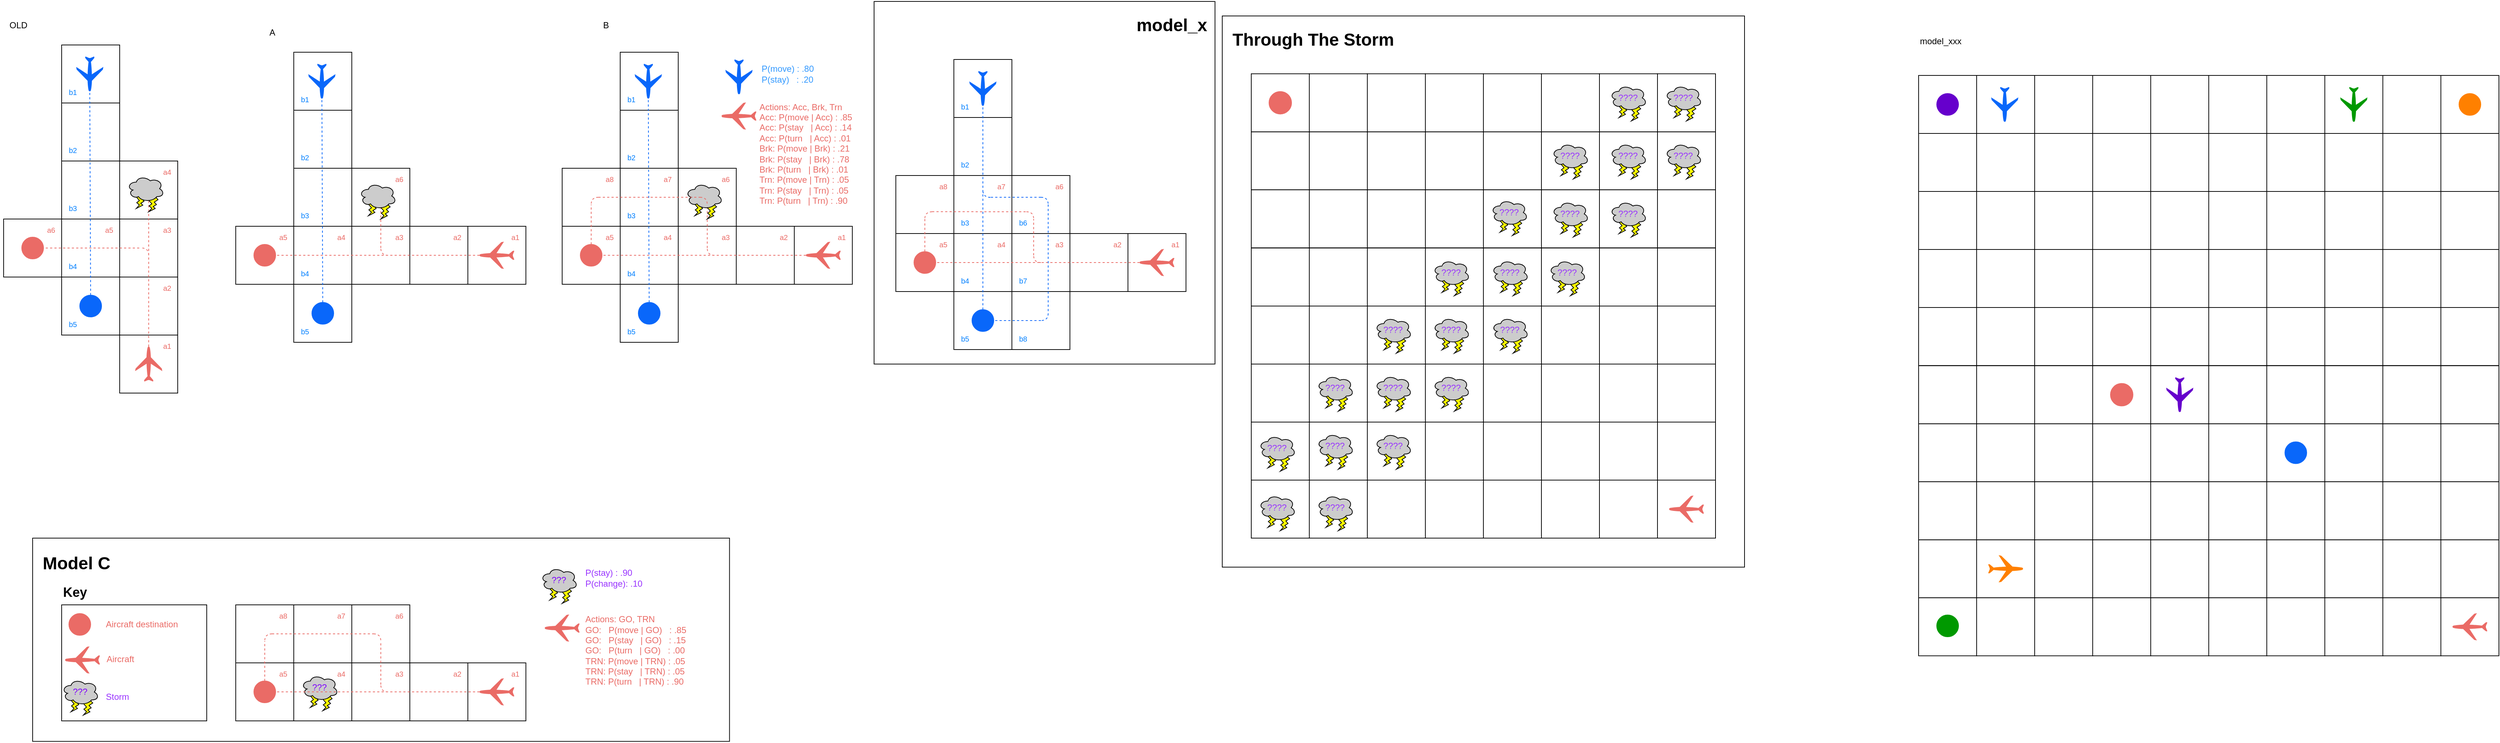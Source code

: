 <mxfile version="22.1.2" type="device">
  <diagram name="Page-1" id="bAog4Ph5rhsAuziSSEcY">
    <mxGraphModel dx="1103" dy="645" grid="1" gridSize="10" guides="1" tooltips="1" connect="1" arrows="1" fold="1" page="1" pageScale="1" pageWidth="850" pageHeight="1100" math="0" shadow="0">
      <root>
        <mxCell id="0" />
        <mxCell id="1" parent="0" />
        <mxCell id="L4q9XZSvd_akfMlWm6T2-446" value="" style="rounded=0;whiteSpace=wrap;html=1;" vertex="1" parent="1">
          <mxGeometry x="1480" y="260" width="470" height="500" as="geometry" />
        </mxCell>
        <mxCell id="L4q9XZSvd_akfMlWm6T2-445" value="" style="rounded=0;whiteSpace=wrap;html=1;" vertex="1" parent="1">
          <mxGeometry x="1960" y="280" width="720" height="760" as="geometry" />
        </mxCell>
        <mxCell id="1K4-Vqz8_YfSpJtlY94Z-13" value="" style="rounded=0;whiteSpace=wrap;html=1;" parent="1" vertex="1">
          <mxGeometry x="320" y="1000" width="960.71" height="280.27" as="geometry" />
        </mxCell>
        <mxCell id="Nt9SSNV7IdZdMpz9-7pT-155" value="" style="group" parent="1" vertex="1" connectable="0">
          <mxGeometry x="1050" y="330" width="420" height="400" as="geometry" />
        </mxCell>
        <mxCell id="Nt9SSNV7IdZdMpz9-7pT-68" value="" style="rounded=0;whiteSpace=wrap;html=1;" parent="Nt9SSNV7IdZdMpz9-7pT-155" vertex="1">
          <mxGeometry x="160" y="160" width="80" height="80" as="geometry" />
        </mxCell>
        <mxCell id="Nt9SSNV7IdZdMpz9-7pT-106" value="" style="rounded=0;whiteSpace=wrap;html=1;" parent="Nt9SSNV7IdZdMpz9-7pT-155" vertex="1">
          <mxGeometry y="160" width="80" height="80" as="geometry" />
        </mxCell>
        <mxCell id="Nt9SSNV7IdZdMpz9-7pT-61" value="" style="rounded=0;whiteSpace=wrap;html=1;" parent="Nt9SSNV7IdZdMpz9-7pT-155" vertex="1">
          <mxGeometry x="160" y="240" width="80" height="80" as="geometry" />
        </mxCell>
        <mxCell id="Nt9SSNV7IdZdMpz9-7pT-62" value="" style="rounded=0;whiteSpace=wrap;html=1;" parent="Nt9SSNV7IdZdMpz9-7pT-155" vertex="1">
          <mxGeometry x="80" y="160" width="80" height="80" as="geometry" />
        </mxCell>
        <mxCell id="Nt9SSNV7IdZdMpz9-7pT-63" value="" style="rounded=0;whiteSpace=wrap;html=1;" parent="Nt9SSNV7IdZdMpz9-7pT-155" vertex="1">
          <mxGeometry x="80" y="240" width="80" height="80" as="geometry" />
        </mxCell>
        <mxCell id="Nt9SSNV7IdZdMpz9-7pT-64" value="" style="rounded=0;whiteSpace=wrap;html=1;" parent="Nt9SSNV7IdZdMpz9-7pT-155" vertex="1">
          <mxGeometry x="80" y="320" width="80" height="80" as="geometry" />
        </mxCell>
        <mxCell id="Nt9SSNV7IdZdMpz9-7pT-65" value="" style="rounded=0;whiteSpace=wrap;html=1;" parent="Nt9SSNV7IdZdMpz9-7pT-155" vertex="1">
          <mxGeometry x="240" y="240" width="80" height="80" as="geometry" />
        </mxCell>
        <mxCell id="Nt9SSNV7IdZdMpz9-7pT-66" value="" style="rounded=0;whiteSpace=wrap;html=1;" parent="Nt9SSNV7IdZdMpz9-7pT-155" vertex="1">
          <mxGeometry x="320" y="240" width="80" height="80" as="geometry" />
        </mxCell>
        <mxCell id="Nt9SSNV7IdZdMpz9-7pT-67" value="" style="rounded=0;whiteSpace=wrap;html=1;" parent="Nt9SSNV7IdZdMpz9-7pT-155" vertex="1">
          <mxGeometry y="240" width="80" height="80" as="geometry" />
        </mxCell>
        <mxCell id="Nt9SSNV7IdZdMpz9-7pT-69" value="" style="rounded=0;whiteSpace=wrap;html=1;" parent="Nt9SSNV7IdZdMpz9-7pT-155" vertex="1">
          <mxGeometry x="80" y="80" width="80" height="80" as="geometry" />
        </mxCell>
        <mxCell id="Nt9SSNV7IdZdMpz9-7pT-70" value="" style="rounded=0;whiteSpace=wrap;html=1;" parent="Nt9SSNV7IdZdMpz9-7pT-155" vertex="1">
          <mxGeometry x="80" width="80" height="80" as="geometry" />
        </mxCell>
        <mxCell id="Nt9SSNV7IdZdMpz9-7pT-71" value="" style="shape=mxgraph.signs.transportation.airplane_5;html=1;pointerEvents=1;fillColor=#EA6B66;strokeColor=none;verticalLabelPosition=bottom;verticalAlign=top;align=center;rotation=-90;" parent="Nt9SSNV7IdZdMpz9-7pT-155" vertex="1">
          <mxGeometry x="341.25" y="256" width="37.5" height="48" as="geometry" />
        </mxCell>
        <mxCell id="Nt9SSNV7IdZdMpz9-7pT-72" value="" style="shape=mxgraph.signs.transportation.airplane_5;html=1;pointerEvents=1;fillColor=#0967FA;strokeColor=none;verticalLabelPosition=bottom;verticalAlign=top;align=center;rotation=-180;" parent="Nt9SSNV7IdZdMpz9-7pT-155" vertex="1">
          <mxGeometry x="100" y="16" width="37.5" height="48" as="geometry" />
        </mxCell>
        <mxCell id="Nt9SSNV7IdZdMpz9-7pT-73" value="" style="endArrow=none;dashed=1;html=1;rounded=0;entryX=0.5;entryY=0;entryDx=0;entryDy=0;entryPerimeter=0;fillColor=#0967FA;strokeColor=#0967FA;" parent="Nt9SSNV7IdZdMpz9-7pT-155" target="Nt9SSNV7IdZdMpz9-7pT-81" edge="1">
          <mxGeometry width="50" height="50" relative="1" as="geometry">
            <mxPoint x="120" y="360" as="sourcePoint" />
            <mxPoint x="119" y="64" as="targetPoint" />
          </mxGeometry>
        </mxCell>
        <mxCell id="Nt9SSNV7IdZdMpz9-7pT-74" value="" style="group" parent="Nt9SSNV7IdZdMpz9-7pT-155" vertex="1" connectable="0">
          <mxGeometry x="25" y="265" width="175" height="30" as="geometry" />
        </mxCell>
        <mxCell id="Nt9SSNV7IdZdMpz9-7pT-79" value="" style="ellipse;whiteSpace=wrap;html=1;aspect=fixed;fillColor=#EA6B66;strokeColor=#EA6B66;" parent="Nt9SSNV7IdZdMpz9-7pT-74" vertex="1">
          <mxGeometry width="30" height="30" as="geometry" />
        </mxCell>
        <mxCell id="Nt9SSNV7IdZdMpz9-7pT-80" value="" style="group" parent="Nt9SSNV7IdZdMpz9-7pT-155" vertex="1" connectable="0">
          <mxGeometry x="105" y="345" width="30" height="30" as="geometry" />
        </mxCell>
        <mxCell id="Nt9SSNV7IdZdMpz9-7pT-81" value="" style="ellipse;whiteSpace=wrap;html=1;aspect=fixed;fillColor=#0967FA;strokeColor=#0967FA;" parent="Nt9SSNV7IdZdMpz9-7pT-80" vertex="1">
          <mxGeometry width="30" height="30" as="geometry" />
        </mxCell>
        <mxCell id="Nt9SSNV7IdZdMpz9-7pT-82" value="" style="endArrow=none;dashed=1;html=1;rounded=0;entryX=0.5;entryY=0;entryDx=0;entryDy=0;entryPerimeter=0;fillColor=#0967FA;strokeColor=#0967FA;" parent="Nt9SSNV7IdZdMpz9-7pT-155" source="Nt9SSNV7IdZdMpz9-7pT-81" target="Nt9SSNV7IdZdMpz9-7pT-72" edge="1">
          <mxGeometry width="50" height="50" relative="1" as="geometry">
            <mxPoint x="-265" y="-305" as="sourcePoint" />
            <mxPoint x="-215" y="-485" as="targetPoint" />
          </mxGeometry>
        </mxCell>
        <mxCell id="Nt9SSNV7IdZdMpz9-7pT-83" value="" style="endArrow=none;dashed=1;html=1;rounded=0;strokeColor=#EA6B66;" parent="Nt9SSNV7IdZdMpz9-7pT-155" source="Nt9SSNV7IdZdMpz9-7pT-68" edge="1">
          <mxGeometry width="50" height="50" relative="1" as="geometry">
            <mxPoint x="200" y="270" as="sourcePoint" />
            <mxPoint x="200" y="210" as="targetPoint" />
          </mxGeometry>
        </mxCell>
        <mxCell id="Nt9SSNV7IdZdMpz9-7pT-84" value="&lt;font style=&quot;font-size: 10px;&quot; color=&quot;#ea6b66&quot;&gt;a1&lt;/font&gt;" style="text;html=1;align=center;verticalAlign=middle;resizable=0;points=[];autosize=1;strokeColor=none;fillColor=none;" parent="Nt9SSNV7IdZdMpz9-7pT-155" vertex="1">
          <mxGeometry x="370" y="240" width="30" height="30" as="geometry" />
        </mxCell>
        <mxCell id="Nt9SSNV7IdZdMpz9-7pT-85" value="&lt;font style=&quot;font-size: 10px;&quot; color=&quot;#ea6b66&quot;&gt;a2&lt;/font&gt;" style="text;html=1;align=center;verticalAlign=middle;resizable=0;points=[];autosize=1;strokeColor=none;fillColor=none;" parent="Nt9SSNV7IdZdMpz9-7pT-155" vertex="1">
          <mxGeometry x="290" y="240" width="30" height="30" as="geometry" />
        </mxCell>
        <mxCell id="Nt9SSNV7IdZdMpz9-7pT-86" value="&lt;font style=&quot;font-size: 10px;&quot; color=&quot;#ea6b66&quot;&gt;a3&lt;/font&gt;" style="text;html=1;align=center;verticalAlign=middle;resizable=0;points=[];autosize=1;strokeColor=none;fillColor=none;" parent="Nt9SSNV7IdZdMpz9-7pT-155" vertex="1">
          <mxGeometry x="210" y="240" width="30" height="30" as="geometry" />
        </mxCell>
        <mxCell id="Nt9SSNV7IdZdMpz9-7pT-87" value="&lt;font style=&quot;font-size: 10px;&quot; color=&quot;#ea6b66&quot;&gt;a4&lt;/font&gt;" style="text;html=1;align=center;verticalAlign=middle;resizable=0;points=[];autosize=1;strokeColor=none;fillColor=none;" parent="Nt9SSNV7IdZdMpz9-7pT-155" vertex="1">
          <mxGeometry x="129.996" y="239.997" width="30" height="30" as="geometry" />
        </mxCell>
        <mxCell id="Nt9SSNV7IdZdMpz9-7pT-88" value="&lt;font style=&quot;font-size: 10px;&quot; color=&quot;#ea6b66&quot;&gt;a5&lt;/font&gt;" style="text;html=1;align=center;verticalAlign=middle;resizable=0;points=[];autosize=1;strokeColor=none;fillColor=none;" parent="Nt9SSNV7IdZdMpz9-7pT-155" vertex="1">
          <mxGeometry x="50" y="240" width="30" height="30" as="geometry" />
        </mxCell>
        <mxCell id="Nt9SSNV7IdZdMpz9-7pT-89" value="&lt;font style=&quot;font-size: 10px;&quot; color=&quot;#ea6b66&quot;&gt;a6&lt;/font&gt;" style="text;html=1;align=center;verticalAlign=middle;resizable=0;points=[];autosize=1;strokeColor=none;fillColor=none;" parent="Nt9SSNV7IdZdMpz9-7pT-155" vertex="1">
          <mxGeometry x="210" y="160" width="30" height="30" as="geometry" />
        </mxCell>
        <mxCell id="Nt9SSNV7IdZdMpz9-7pT-90" value="&lt;font color=&quot;#007fff&quot;&gt;&lt;span style=&quot;font-size: 10px;&quot;&gt;b1&lt;/span&gt;&lt;/font&gt;" style="text;html=1;align=center;verticalAlign=middle;resizable=0;points=[];autosize=1;strokeColor=none;fillColor=none;" parent="Nt9SSNV7IdZdMpz9-7pT-155" vertex="1">
          <mxGeometry x="79.996" y="49.997" width="30" height="30" as="geometry" />
        </mxCell>
        <mxCell id="Nt9SSNV7IdZdMpz9-7pT-91" value="&lt;font color=&quot;#007fff&quot;&gt;&lt;span style=&quot;font-size: 10px;&quot;&gt;b2&lt;/span&gt;&lt;/font&gt;" style="text;html=1;align=center;verticalAlign=middle;resizable=0;points=[];autosize=1;strokeColor=none;fillColor=none;" parent="Nt9SSNV7IdZdMpz9-7pT-155" vertex="1">
          <mxGeometry x="79.996" y="129.997" width="30" height="30" as="geometry" />
        </mxCell>
        <mxCell id="Nt9SSNV7IdZdMpz9-7pT-92" value="&lt;font color=&quot;#007fff&quot;&gt;&lt;span style=&quot;font-size: 10px;&quot;&gt;b3&lt;/span&gt;&lt;/font&gt;" style="text;html=1;align=center;verticalAlign=middle;resizable=0;points=[];autosize=1;strokeColor=none;fillColor=none;" parent="Nt9SSNV7IdZdMpz9-7pT-155" vertex="1">
          <mxGeometry x="79.996" y="209.997" width="30" height="30" as="geometry" />
        </mxCell>
        <mxCell id="Nt9SSNV7IdZdMpz9-7pT-93" value="&lt;font color=&quot;#007fff&quot;&gt;&lt;span style=&quot;font-size: 10px;&quot;&gt;b4&lt;/span&gt;&lt;/font&gt;" style="text;html=1;align=center;verticalAlign=middle;resizable=0;points=[];autosize=1;strokeColor=none;fillColor=none;" parent="Nt9SSNV7IdZdMpz9-7pT-155" vertex="1">
          <mxGeometry x="79.996" y="289.997" width="30" height="30" as="geometry" />
        </mxCell>
        <mxCell id="Nt9SSNV7IdZdMpz9-7pT-94" value="&lt;font color=&quot;#007fff&quot;&gt;&lt;span style=&quot;font-size: 10px;&quot;&gt;b5&lt;/span&gt;&lt;/font&gt;" style="text;html=1;align=center;verticalAlign=middle;resizable=0;points=[];autosize=1;strokeColor=none;fillColor=none;" parent="Nt9SSNV7IdZdMpz9-7pT-155" vertex="1">
          <mxGeometry x="79.996" y="369.997" width="30" height="30" as="geometry" />
        </mxCell>
        <mxCell id="Nt9SSNV7IdZdMpz9-7pT-95" value="" style="group" parent="Nt9SSNV7IdZdMpz9-7pT-155" vertex="1" connectable="0">
          <mxGeometry x="170" y="180" width="60" height="50" as="geometry" />
        </mxCell>
        <mxCell id="Nt9SSNV7IdZdMpz9-7pT-96" value="" style="verticalLabelPosition=bottom;verticalAlign=top;html=1;shape=mxgraph.basic.flash;fillColor=#FFFF00;" parent="Nt9SSNV7IdZdMpz9-7pT-95" vertex="1">
          <mxGeometry x="12.857" y="22.727" width="12.857" height="22.727" as="geometry" />
        </mxCell>
        <mxCell id="Nt9SSNV7IdZdMpz9-7pT-97" value="" style="verticalLabelPosition=bottom;verticalAlign=top;html=1;shape=mxgraph.basic.flash;fillColor=#FFFF00;" parent="Nt9SSNV7IdZdMpz9-7pT-95" vertex="1">
          <mxGeometry x="30" y="27.273" width="12.857" height="22.727" as="geometry" />
        </mxCell>
        <mxCell id="Nt9SSNV7IdZdMpz9-7pT-98" value="" style="ellipse;shape=cloud;whiteSpace=wrap;html=1;fillColor=#CCCCCC;" parent="Nt9SSNV7IdZdMpz9-7pT-95" vertex="1">
          <mxGeometry width="51.429" height="36.364" as="geometry" />
        </mxCell>
        <mxCell id="Nt9SSNV7IdZdMpz9-7pT-100" value="" style="endArrow=none;dashed=1;html=1;rounded=0;strokeColor=#EA6B66;exitX=0.5;exitY=0;exitDx=0;exitDy=0;exitPerimeter=0;entryX=1;entryY=0.5;entryDx=0;entryDy=0;" parent="Nt9SSNV7IdZdMpz9-7pT-155" source="Nt9SSNV7IdZdMpz9-7pT-71" target="Nt9SSNV7IdZdMpz9-7pT-79" edge="1">
          <mxGeometry width="50" height="50" relative="1" as="geometry">
            <mxPoint x="210" y="300" as="sourcePoint" />
            <mxPoint x="210" y="210" as="targetPoint" />
          </mxGeometry>
        </mxCell>
        <mxCell id="Nt9SSNV7IdZdMpz9-7pT-101" value="" style="endArrow=none;dashed=1;html=1;rounded=0;edgeStyle=orthogonalEdgeStyle;curved=1;strokeColor=#EA6B66;" parent="Nt9SSNV7IdZdMpz9-7pT-155" edge="1">
          <mxGeometry width="50" height="50" relative="1" as="geometry">
            <mxPoint x="210" y="280" as="sourcePoint" />
            <mxPoint x="200" y="270" as="targetPoint" />
          </mxGeometry>
        </mxCell>
        <mxCell id="Nt9SSNV7IdZdMpz9-7pT-103" value="" style="endArrow=none;dashed=1;html=1;rounded=0;strokeColor=#EA6B66;" parent="Nt9SSNV7IdZdMpz9-7pT-155" edge="1">
          <mxGeometry width="50" height="50" relative="1" as="geometry">
            <mxPoint x="50" y="200" as="sourcePoint" />
            <mxPoint x="190" y="200" as="targetPoint" />
          </mxGeometry>
        </mxCell>
        <mxCell id="Nt9SSNV7IdZdMpz9-7pT-104" value="" style="endArrow=none;dashed=1;html=1;rounded=0;strokeColor=#EA6B66;edgeStyle=orthogonalEdgeStyle;curved=1;" parent="Nt9SSNV7IdZdMpz9-7pT-155" edge="1">
          <mxGeometry width="50" height="50" relative="1" as="geometry">
            <mxPoint x="190" y="200" as="sourcePoint" />
            <mxPoint x="200" y="210" as="targetPoint" />
          </mxGeometry>
        </mxCell>
        <mxCell id="Nt9SSNV7IdZdMpz9-7pT-105" value="&lt;font style=&quot;font-size: 10px;&quot; color=&quot;#ea6b66&quot;&gt;a7&lt;/font&gt;" style="text;html=1;align=center;verticalAlign=middle;resizable=0;points=[];autosize=1;strokeColor=none;fillColor=none;" parent="Nt9SSNV7IdZdMpz9-7pT-155" vertex="1">
          <mxGeometry x="130" y="160" width="30" height="30" as="geometry" />
        </mxCell>
        <mxCell id="Nt9SSNV7IdZdMpz9-7pT-107" value="" style="endArrow=none;dashed=1;html=1;rounded=0;strokeColor=#EA6B66;exitX=0.5;exitY=0;exitDx=0;exitDy=0;" parent="Nt9SSNV7IdZdMpz9-7pT-155" source="Nt9SSNV7IdZdMpz9-7pT-79" edge="1">
          <mxGeometry width="50" height="50" relative="1" as="geometry">
            <mxPoint x="-30" y="255" as="sourcePoint" />
            <mxPoint x="40" y="210" as="targetPoint" />
          </mxGeometry>
        </mxCell>
        <mxCell id="Nt9SSNV7IdZdMpz9-7pT-108" value="" style="endArrow=none;dashed=1;html=1;rounded=0;strokeColor=#EA6B66;edgeStyle=orthogonalEdgeStyle;curved=1;" parent="Nt9SSNV7IdZdMpz9-7pT-155" edge="1">
          <mxGeometry width="50" height="50" relative="1" as="geometry">
            <mxPoint x="50" y="200" as="sourcePoint" />
            <mxPoint x="40" y="210" as="targetPoint" />
          </mxGeometry>
        </mxCell>
        <mxCell id="Nt9SSNV7IdZdMpz9-7pT-109" value="" style="endArrow=none;dashed=1;html=1;rounded=0;strokeColor=#EA6B66;" parent="Nt9SSNV7IdZdMpz9-7pT-155" target="Nt9SSNV7IdZdMpz9-7pT-68" edge="1">
          <mxGeometry width="50" height="50" relative="1" as="geometry">
            <mxPoint x="200" y="270" as="sourcePoint" />
            <mxPoint x="200" y="210" as="targetPoint" />
          </mxGeometry>
        </mxCell>
        <mxCell id="Nt9SSNV7IdZdMpz9-7pT-110" value="&lt;font style=&quot;font-size: 10px;&quot; color=&quot;#ea6b66&quot;&gt;a8&lt;/font&gt;" style="text;html=1;align=center;verticalAlign=middle;resizable=0;points=[];autosize=1;strokeColor=none;fillColor=none;" parent="Nt9SSNV7IdZdMpz9-7pT-155" vertex="1">
          <mxGeometry x="50" y="160" width="30" height="30" as="geometry" />
        </mxCell>
        <mxCell id="Nt9SSNV7IdZdMpz9-7pT-211" value="" style="shape=mxgraph.signs.transportation.airplane_5;html=1;pointerEvents=1;fillColor=#0967FA;strokeColor=none;verticalLabelPosition=bottom;verticalAlign=top;align=center;rotation=-180;" parent="Nt9SSNV7IdZdMpz9-7pT-155" vertex="1">
          <mxGeometry x="225" y="10" width="37.5" height="48" as="geometry" />
        </mxCell>
        <mxCell id="Nt9SSNV7IdZdMpz9-7pT-213" value="" style="shape=mxgraph.signs.transportation.airplane_5;html=1;pointerEvents=1;fillColor=#EA6B66;strokeColor=none;verticalLabelPosition=bottom;verticalAlign=top;align=center;rotation=-90;" parent="Nt9SSNV7IdZdMpz9-7pT-155" vertex="1">
          <mxGeometry x="225" y="64" width="37.5" height="48" as="geometry" />
        </mxCell>
        <mxCell id="Nt9SSNV7IdZdMpz9-7pT-222" value="&lt;font color=&quot;#ea6b66&quot;&gt;Actions: Acc, Brk, Trn&lt;br&gt;Acc: P(move | Acc) : .85&lt;br&gt;Acc: P(stay&amp;nbsp; &amp;nbsp;| Acc) : .14&lt;br style=&quot;border-color: var(--border-color);&quot;&gt;Acc:&amp;nbsp;P(turn&amp;nbsp; &amp;nbsp;| Acc) : .01&lt;br style=&quot;border-color: var(--border-color);&quot;&gt;Brk: P(move | Brk) : .21&lt;br&gt;Brk:&amp;nbsp;P(stay&amp;nbsp; &amp;nbsp;| Brk) : .78&lt;br&gt;Brk:&amp;nbsp;P(turn&amp;nbsp; &amp;nbsp;| Brk) : .01&lt;br style=&quot;border-color: var(--border-color);&quot;&gt;Trn: P(move | Trn) : .05&lt;br style=&quot;border-color: var(--border-color);&quot;&gt;Trn: P(stay&amp;nbsp; &amp;nbsp;| Trn) : .05&lt;br&gt;Trn: P(turn&amp;nbsp; &amp;nbsp;| Trn) : .90&lt;/font&gt;" style="text;html=1;align=left;verticalAlign=middle;resizable=0;points=[];autosize=1;strokeColor=none;fillColor=none;" parent="Nt9SSNV7IdZdMpz9-7pT-155" vertex="1">
          <mxGeometry x="270" y="60" width="150" height="160" as="geometry" />
        </mxCell>
        <mxCell id="Nt9SSNV7IdZdMpz9-7pT-156" value="" style="group" parent="1" vertex="1" connectable="0">
          <mxGeometry x="280" y="320" width="240" height="480" as="geometry" />
        </mxCell>
        <mxCell id="Nt9SSNV7IdZdMpz9-7pT-5" value="" style="rounded=0;whiteSpace=wrap;html=1;" parent="Nt9SSNV7IdZdMpz9-7pT-156" vertex="1">
          <mxGeometry x="160" y="240" width="80" height="80" as="geometry" />
        </mxCell>
        <mxCell id="Nt9SSNV7IdZdMpz9-7pT-6" value="" style="rounded=0;whiteSpace=wrap;html=1;" parent="Nt9SSNV7IdZdMpz9-7pT-156" vertex="1">
          <mxGeometry x="80" y="160" width="80" height="80" as="geometry" />
        </mxCell>
        <mxCell id="Nt9SSNV7IdZdMpz9-7pT-7" value="" style="rounded=0;whiteSpace=wrap;html=1;" parent="Nt9SSNV7IdZdMpz9-7pT-156" vertex="1">
          <mxGeometry x="80" y="240" width="80" height="80" as="geometry" />
        </mxCell>
        <mxCell id="Nt9SSNV7IdZdMpz9-7pT-8" value="" style="rounded=0;whiteSpace=wrap;html=1;" parent="Nt9SSNV7IdZdMpz9-7pT-156" vertex="1">
          <mxGeometry x="80" y="320" width="80" height="80" as="geometry" />
        </mxCell>
        <mxCell id="Nt9SSNV7IdZdMpz9-7pT-9" value="" style="rounded=0;whiteSpace=wrap;html=1;" parent="Nt9SSNV7IdZdMpz9-7pT-156" vertex="1">
          <mxGeometry x="160" y="320" width="80" height="80" as="geometry" />
        </mxCell>
        <mxCell id="Nt9SSNV7IdZdMpz9-7pT-10" value="" style="rounded=0;whiteSpace=wrap;html=1;" parent="Nt9SSNV7IdZdMpz9-7pT-156" vertex="1">
          <mxGeometry x="160" y="400" width="80" height="80" as="geometry" />
        </mxCell>
        <mxCell id="Nt9SSNV7IdZdMpz9-7pT-11" value="" style="rounded=0;whiteSpace=wrap;html=1;" parent="Nt9SSNV7IdZdMpz9-7pT-156" vertex="1">
          <mxGeometry y="240" width="80" height="80" as="geometry" />
        </mxCell>
        <mxCell id="Nt9SSNV7IdZdMpz9-7pT-12" value="" style="rounded=0;whiteSpace=wrap;html=1;" parent="Nt9SSNV7IdZdMpz9-7pT-156" vertex="1">
          <mxGeometry x="160" y="160" width="80" height="80" as="geometry" />
        </mxCell>
        <mxCell id="Nt9SSNV7IdZdMpz9-7pT-13" value="" style="rounded=0;whiteSpace=wrap;html=1;" parent="Nt9SSNV7IdZdMpz9-7pT-156" vertex="1">
          <mxGeometry x="80" y="80" width="80" height="80" as="geometry" />
        </mxCell>
        <mxCell id="Nt9SSNV7IdZdMpz9-7pT-14" value="" style="rounded=0;whiteSpace=wrap;html=1;" parent="Nt9SSNV7IdZdMpz9-7pT-156" vertex="1">
          <mxGeometry x="80" width="80" height="80" as="geometry" />
        </mxCell>
        <mxCell id="Nt9SSNV7IdZdMpz9-7pT-2" value="" style="shape=mxgraph.signs.transportation.airplane_5;html=1;pointerEvents=1;fillColor=#EA6B66;strokeColor=none;verticalLabelPosition=bottom;verticalAlign=top;align=center;" parent="Nt9SSNV7IdZdMpz9-7pT-156" vertex="1">
          <mxGeometry x="181.25" y="416" width="37.5" height="48" as="geometry" />
        </mxCell>
        <mxCell id="Nt9SSNV7IdZdMpz9-7pT-15" value="" style="shape=mxgraph.signs.transportation.airplane_5;html=1;pointerEvents=1;fillColor=#0967FA;strokeColor=none;verticalLabelPosition=bottom;verticalAlign=top;align=center;rotation=-180;" parent="Nt9SSNV7IdZdMpz9-7pT-156" vertex="1">
          <mxGeometry x="100" y="16" width="37.5" height="48" as="geometry" />
        </mxCell>
        <mxCell id="Nt9SSNV7IdZdMpz9-7pT-44" value="" style="endArrow=none;dashed=1;html=1;rounded=0;entryX=0.5;entryY=0;entryDx=0;entryDy=0;entryPerimeter=0;fillColor=#0967FA;strokeColor=#0967FA;" parent="Nt9SSNV7IdZdMpz9-7pT-156" target="Nt9SSNV7IdZdMpz9-7pT-43" edge="1">
          <mxGeometry width="50" height="50" relative="1" as="geometry">
            <mxPoint x="120" y="360" as="sourcePoint" />
            <mxPoint x="119" y="64" as="targetPoint" />
          </mxGeometry>
        </mxCell>
        <mxCell id="Nt9SSNV7IdZdMpz9-7pT-45" value="" style="group" parent="Nt9SSNV7IdZdMpz9-7pT-156" vertex="1" connectable="0">
          <mxGeometry x="25" y="265" width="175" height="30" as="geometry" />
        </mxCell>
        <mxCell id="Nt9SSNV7IdZdMpz9-7pT-38" value="" style="group" parent="Nt9SSNV7IdZdMpz9-7pT-45" vertex="1" connectable="0">
          <mxGeometry x="165" y="15" width="10" height="10" as="geometry" />
        </mxCell>
        <mxCell id="Nt9SSNV7IdZdMpz9-7pT-34" value="" style="endArrow=none;dashed=1;html=1;rounded=0;strokeColor=#EA6B66;" parent="Nt9SSNV7IdZdMpz9-7pT-38" edge="1">
          <mxGeometry width="50" height="50" relative="1" as="geometry">
            <mxPoint x="-150" as="sourcePoint" />
            <mxPoint as="targetPoint" />
          </mxGeometry>
        </mxCell>
        <mxCell id="Nt9SSNV7IdZdMpz9-7pT-35" value="" style="endArrow=none;dashed=1;html=1;rounded=0;exitX=0.5;exitY=0;exitDx=0;exitDy=0;exitPerimeter=0;strokeColor=#EA6B66;" parent="Nt9SSNV7IdZdMpz9-7pT-38" source="Nt9SSNV7IdZdMpz9-7pT-2" edge="1">
          <mxGeometry width="50" height="50" relative="1" as="geometry">
            <mxPoint x="-70" y="40" as="sourcePoint" />
            <mxPoint x="10" y="10" as="targetPoint" />
          </mxGeometry>
        </mxCell>
        <mxCell id="Nt9SSNV7IdZdMpz9-7pT-37" value="" style="endArrow=none;dashed=1;html=1;rounded=0;edgeStyle=orthogonalEdgeStyle;curved=1;strokeColor=#EA6B66;" parent="Nt9SSNV7IdZdMpz9-7pT-38" edge="1">
          <mxGeometry width="50" height="50" relative="1" as="geometry">
            <mxPoint x="10" y="10" as="sourcePoint" />
            <mxPoint as="targetPoint" />
            <Array as="points">
              <mxPoint x="10" />
            </Array>
          </mxGeometry>
        </mxCell>
        <mxCell id="Nt9SSNV7IdZdMpz9-7pT-41" value="" style="ellipse;whiteSpace=wrap;html=1;aspect=fixed;fillColor=#EA6B66;strokeColor=#EA6B66;" parent="Nt9SSNV7IdZdMpz9-7pT-45" vertex="1">
          <mxGeometry width="30" height="30" as="geometry" />
        </mxCell>
        <mxCell id="Nt9SSNV7IdZdMpz9-7pT-46" value="" style="group" parent="Nt9SSNV7IdZdMpz9-7pT-156" vertex="1" connectable="0">
          <mxGeometry x="105" y="345" width="30" height="30" as="geometry" />
        </mxCell>
        <mxCell id="Nt9SSNV7IdZdMpz9-7pT-43" value="" style="ellipse;whiteSpace=wrap;html=1;aspect=fixed;fillColor=#0967FA;strokeColor=#0967FA;" parent="Nt9SSNV7IdZdMpz9-7pT-46" vertex="1">
          <mxGeometry width="30" height="30" as="geometry" />
        </mxCell>
        <mxCell id="Nt9SSNV7IdZdMpz9-7pT-39" value="" style="endArrow=none;dashed=1;html=1;rounded=0;entryX=0.5;entryY=0;entryDx=0;entryDy=0;entryPerimeter=0;fillColor=#0967FA;strokeColor=#0967FA;" parent="Nt9SSNV7IdZdMpz9-7pT-156" source="Nt9SSNV7IdZdMpz9-7pT-43" target="Nt9SSNV7IdZdMpz9-7pT-15" edge="1">
          <mxGeometry width="50" height="50" relative="1" as="geometry">
            <mxPoint x="-265" y="-305" as="sourcePoint" />
            <mxPoint x="-215" y="-485" as="targetPoint" />
          </mxGeometry>
        </mxCell>
        <mxCell id="Nt9SSNV7IdZdMpz9-7pT-48" value="" style="endArrow=none;dashed=1;html=1;rounded=0;strokeColor=#EA6B66;" parent="Nt9SSNV7IdZdMpz9-7pT-156" edge="1">
          <mxGeometry width="50" height="50" relative="1" as="geometry">
            <mxPoint x="200" y="290" as="sourcePoint" />
            <mxPoint x="200" y="200" as="targetPoint" />
          </mxGeometry>
        </mxCell>
        <mxCell id="Nt9SSNV7IdZdMpz9-7pT-49" value="&lt;font style=&quot;font-size: 10px;&quot; color=&quot;#ea6b66&quot;&gt;a1&lt;/font&gt;" style="text;html=1;align=center;verticalAlign=middle;resizable=0;points=[];autosize=1;strokeColor=none;fillColor=none;" parent="Nt9SSNV7IdZdMpz9-7pT-156" vertex="1">
          <mxGeometry x="210" y="400" width="30" height="30" as="geometry" />
        </mxCell>
        <mxCell id="Nt9SSNV7IdZdMpz9-7pT-50" value="&lt;font style=&quot;font-size: 10px;&quot; color=&quot;#ea6b66&quot;&gt;a2&lt;/font&gt;" style="text;html=1;align=center;verticalAlign=middle;resizable=0;points=[];autosize=1;strokeColor=none;fillColor=none;" parent="Nt9SSNV7IdZdMpz9-7pT-156" vertex="1">
          <mxGeometry x="210" y="320" width="30" height="30" as="geometry" />
        </mxCell>
        <mxCell id="Nt9SSNV7IdZdMpz9-7pT-51" value="&lt;font style=&quot;font-size: 10px;&quot; color=&quot;#ea6b66&quot;&gt;a3&lt;/font&gt;" style="text;html=1;align=center;verticalAlign=middle;resizable=0;points=[];autosize=1;strokeColor=none;fillColor=none;" parent="Nt9SSNV7IdZdMpz9-7pT-156" vertex="1">
          <mxGeometry x="210" y="240" width="30" height="30" as="geometry" />
        </mxCell>
        <mxCell id="Nt9SSNV7IdZdMpz9-7pT-52" value="&lt;font style=&quot;font-size: 10px;&quot; color=&quot;#ea6b66&quot;&gt;a4&lt;/font&gt;" style="text;html=1;align=center;verticalAlign=middle;resizable=0;points=[];autosize=1;strokeColor=none;fillColor=none;" parent="Nt9SSNV7IdZdMpz9-7pT-156" vertex="1">
          <mxGeometry x="209.996" y="159.997" width="30" height="30" as="geometry" />
        </mxCell>
        <mxCell id="Nt9SSNV7IdZdMpz9-7pT-53" value="&lt;font style=&quot;font-size: 10px;&quot; color=&quot;#ea6b66&quot;&gt;a5&lt;/font&gt;" style="text;html=1;align=center;verticalAlign=middle;resizable=0;points=[];autosize=1;strokeColor=none;fillColor=none;" parent="Nt9SSNV7IdZdMpz9-7pT-156" vertex="1">
          <mxGeometry x="130" y="240" width="30" height="30" as="geometry" />
        </mxCell>
        <mxCell id="Nt9SSNV7IdZdMpz9-7pT-54" value="&lt;font style=&quot;font-size: 10px;&quot; color=&quot;#ea6b66&quot;&gt;a6&lt;/font&gt;" style="text;html=1;align=center;verticalAlign=middle;resizable=0;points=[];autosize=1;strokeColor=none;fillColor=none;" parent="Nt9SSNV7IdZdMpz9-7pT-156" vertex="1">
          <mxGeometry x="50" y="240" width="30" height="30" as="geometry" />
        </mxCell>
        <mxCell id="Nt9SSNV7IdZdMpz9-7pT-55" value="&lt;font color=&quot;#007fff&quot;&gt;&lt;span style=&quot;font-size: 10px;&quot;&gt;b1&lt;/span&gt;&lt;/font&gt;" style="text;html=1;align=center;verticalAlign=middle;resizable=0;points=[];autosize=1;strokeColor=none;fillColor=none;" parent="Nt9SSNV7IdZdMpz9-7pT-156" vertex="1">
          <mxGeometry x="79.996" y="49.997" width="30" height="30" as="geometry" />
        </mxCell>
        <mxCell id="Nt9SSNV7IdZdMpz9-7pT-56" value="&lt;font color=&quot;#007fff&quot;&gt;&lt;span style=&quot;font-size: 10px;&quot;&gt;b2&lt;/span&gt;&lt;/font&gt;" style="text;html=1;align=center;verticalAlign=middle;resizable=0;points=[];autosize=1;strokeColor=none;fillColor=none;" parent="Nt9SSNV7IdZdMpz9-7pT-156" vertex="1">
          <mxGeometry x="79.996" y="129.997" width="30" height="30" as="geometry" />
        </mxCell>
        <mxCell id="Nt9SSNV7IdZdMpz9-7pT-57" value="&lt;font color=&quot;#007fff&quot;&gt;&lt;span style=&quot;font-size: 10px;&quot;&gt;b3&lt;/span&gt;&lt;/font&gt;" style="text;html=1;align=center;verticalAlign=middle;resizable=0;points=[];autosize=1;strokeColor=none;fillColor=none;" parent="Nt9SSNV7IdZdMpz9-7pT-156" vertex="1">
          <mxGeometry x="79.996" y="209.997" width="30" height="30" as="geometry" />
        </mxCell>
        <mxCell id="Nt9SSNV7IdZdMpz9-7pT-58" value="&lt;font color=&quot;#007fff&quot;&gt;&lt;span style=&quot;font-size: 10px;&quot;&gt;b4&lt;/span&gt;&lt;/font&gt;" style="text;html=1;align=center;verticalAlign=middle;resizable=0;points=[];autosize=1;strokeColor=none;fillColor=none;" parent="Nt9SSNV7IdZdMpz9-7pT-156" vertex="1">
          <mxGeometry x="79.996" y="289.997" width="30" height="30" as="geometry" />
        </mxCell>
        <mxCell id="Nt9SSNV7IdZdMpz9-7pT-59" value="&lt;font color=&quot;#007fff&quot;&gt;&lt;span style=&quot;font-size: 10px;&quot;&gt;b5&lt;/span&gt;&lt;/font&gt;" style="text;html=1;align=center;verticalAlign=middle;resizable=0;points=[];autosize=1;strokeColor=none;fillColor=none;" parent="Nt9SSNV7IdZdMpz9-7pT-156" vertex="1">
          <mxGeometry x="79.996" y="369.997" width="30" height="30" as="geometry" />
        </mxCell>
        <mxCell id="Nt9SSNV7IdZdMpz9-7pT-23" value="" style="group" parent="Nt9SSNV7IdZdMpz9-7pT-156" vertex="1" connectable="0">
          <mxGeometry x="170" y="180" width="60" height="50" as="geometry" />
        </mxCell>
        <mxCell id="Nt9SSNV7IdZdMpz9-7pT-18" value="" style="verticalLabelPosition=bottom;verticalAlign=top;html=1;shape=mxgraph.basic.flash;fillColor=#FFFF00;" parent="Nt9SSNV7IdZdMpz9-7pT-23" vertex="1">
          <mxGeometry x="12.857" y="22.727" width="12.857" height="22.727" as="geometry" />
        </mxCell>
        <mxCell id="Nt9SSNV7IdZdMpz9-7pT-20" value="" style="verticalLabelPosition=bottom;verticalAlign=top;html=1;shape=mxgraph.basic.flash;fillColor=#FFFF00;" parent="Nt9SSNV7IdZdMpz9-7pT-23" vertex="1">
          <mxGeometry x="30" y="27.273" width="12.857" height="22.727" as="geometry" />
        </mxCell>
        <mxCell id="Nt9SSNV7IdZdMpz9-7pT-19" value="" style="ellipse;shape=cloud;whiteSpace=wrap;html=1;fillColor=#CCCCCC;" parent="Nt9SSNV7IdZdMpz9-7pT-23" vertex="1">
          <mxGeometry width="51.429" height="36.364" as="geometry" />
        </mxCell>
        <mxCell id="Nt9SSNV7IdZdMpz9-7pT-157" value="" style="group" parent="1" vertex="1" connectable="0">
          <mxGeometry x="600" y="330" width="400" height="400" as="geometry" />
        </mxCell>
        <mxCell id="Nt9SSNV7IdZdMpz9-7pT-111" value="" style="rounded=0;whiteSpace=wrap;html=1;" parent="Nt9SSNV7IdZdMpz9-7pT-157" vertex="1">
          <mxGeometry x="160" y="160" width="80" height="80" as="geometry" />
        </mxCell>
        <mxCell id="Nt9SSNV7IdZdMpz9-7pT-113" value="" style="rounded=0;whiteSpace=wrap;html=1;" parent="Nt9SSNV7IdZdMpz9-7pT-157" vertex="1">
          <mxGeometry x="160" y="240" width="80" height="80" as="geometry" />
        </mxCell>
        <mxCell id="Nt9SSNV7IdZdMpz9-7pT-114" value="" style="rounded=0;whiteSpace=wrap;html=1;" parent="Nt9SSNV7IdZdMpz9-7pT-157" vertex="1">
          <mxGeometry x="80" y="160" width="80" height="80" as="geometry" />
        </mxCell>
        <mxCell id="Nt9SSNV7IdZdMpz9-7pT-115" value="" style="rounded=0;whiteSpace=wrap;html=1;" parent="Nt9SSNV7IdZdMpz9-7pT-157" vertex="1">
          <mxGeometry x="80" y="240" width="80" height="80" as="geometry" />
        </mxCell>
        <mxCell id="Nt9SSNV7IdZdMpz9-7pT-116" value="" style="rounded=0;whiteSpace=wrap;html=1;" parent="Nt9SSNV7IdZdMpz9-7pT-157" vertex="1">
          <mxGeometry x="80" y="320" width="80" height="80" as="geometry" />
        </mxCell>
        <mxCell id="Nt9SSNV7IdZdMpz9-7pT-117" value="" style="rounded=0;whiteSpace=wrap;html=1;" parent="Nt9SSNV7IdZdMpz9-7pT-157" vertex="1">
          <mxGeometry x="240" y="240" width="80" height="80" as="geometry" />
        </mxCell>
        <mxCell id="Nt9SSNV7IdZdMpz9-7pT-118" value="" style="rounded=0;whiteSpace=wrap;html=1;" parent="Nt9SSNV7IdZdMpz9-7pT-157" vertex="1">
          <mxGeometry x="320" y="240" width="80" height="80" as="geometry" />
        </mxCell>
        <mxCell id="Nt9SSNV7IdZdMpz9-7pT-119" value="" style="rounded=0;whiteSpace=wrap;html=1;" parent="Nt9SSNV7IdZdMpz9-7pT-157" vertex="1">
          <mxGeometry y="240" width="80" height="80" as="geometry" />
        </mxCell>
        <mxCell id="Nt9SSNV7IdZdMpz9-7pT-120" value="" style="rounded=0;whiteSpace=wrap;html=1;" parent="Nt9SSNV7IdZdMpz9-7pT-157" vertex="1">
          <mxGeometry x="80" y="80" width="80" height="80" as="geometry" />
        </mxCell>
        <mxCell id="Nt9SSNV7IdZdMpz9-7pT-121" value="" style="rounded=0;whiteSpace=wrap;html=1;" parent="Nt9SSNV7IdZdMpz9-7pT-157" vertex="1">
          <mxGeometry x="80" width="80" height="80" as="geometry" />
        </mxCell>
        <mxCell id="Nt9SSNV7IdZdMpz9-7pT-122" value="" style="shape=mxgraph.signs.transportation.airplane_5;html=1;pointerEvents=1;fillColor=#EA6B66;strokeColor=none;verticalLabelPosition=bottom;verticalAlign=top;align=center;rotation=-90;" parent="Nt9SSNV7IdZdMpz9-7pT-157" vertex="1">
          <mxGeometry x="341.25" y="256" width="37.5" height="48" as="geometry" />
        </mxCell>
        <mxCell id="Nt9SSNV7IdZdMpz9-7pT-123" value="" style="shape=mxgraph.signs.transportation.airplane_5;html=1;pointerEvents=1;fillColor=#0967FA;strokeColor=none;verticalLabelPosition=bottom;verticalAlign=top;align=center;rotation=-180;" parent="Nt9SSNV7IdZdMpz9-7pT-157" vertex="1">
          <mxGeometry x="100" y="16" width="37.5" height="48" as="geometry" />
        </mxCell>
        <mxCell id="Nt9SSNV7IdZdMpz9-7pT-124" value="" style="endArrow=none;dashed=1;html=1;rounded=0;entryX=0.5;entryY=0;entryDx=0;entryDy=0;entryPerimeter=0;fillColor=#0967FA;strokeColor=#0967FA;" parent="Nt9SSNV7IdZdMpz9-7pT-157" target="Nt9SSNV7IdZdMpz9-7pT-128" edge="1">
          <mxGeometry width="50" height="50" relative="1" as="geometry">
            <mxPoint x="120" y="360" as="sourcePoint" />
            <mxPoint x="119" y="64" as="targetPoint" />
          </mxGeometry>
        </mxCell>
        <mxCell id="Nt9SSNV7IdZdMpz9-7pT-125" value="" style="group" parent="Nt9SSNV7IdZdMpz9-7pT-157" vertex="1" connectable="0">
          <mxGeometry x="25" y="265" width="175" height="30" as="geometry" />
        </mxCell>
        <mxCell id="Nt9SSNV7IdZdMpz9-7pT-126" value="" style="ellipse;whiteSpace=wrap;html=1;aspect=fixed;fillColor=#EA6B66;strokeColor=#EA6B66;" parent="Nt9SSNV7IdZdMpz9-7pT-125" vertex="1">
          <mxGeometry width="30" height="30" as="geometry" />
        </mxCell>
        <mxCell id="Nt9SSNV7IdZdMpz9-7pT-127" value="" style="group" parent="Nt9SSNV7IdZdMpz9-7pT-157" vertex="1" connectable="0">
          <mxGeometry x="105" y="345" width="30" height="30" as="geometry" />
        </mxCell>
        <mxCell id="Nt9SSNV7IdZdMpz9-7pT-128" value="" style="ellipse;whiteSpace=wrap;html=1;aspect=fixed;fillColor=#0967FA;strokeColor=#0967FA;" parent="Nt9SSNV7IdZdMpz9-7pT-127" vertex="1">
          <mxGeometry width="30" height="30" as="geometry" />
        </mxCell>
        <mxCell id="Nt9SSNV7IdZdMpz9-7pT-129" value="" style="endArrow=none;dashed=1;html=1;rounded=0;entryX=0.5;entryY=0;entryDx=0;entryDy=0;entryPerimeter=0;fillColor=#0967FA;strokeColor=#0967FA;" parent="Nt9SSNV7IdZdMpz9-7pT-157" source="Nt9SSNV7IdZdMpz9-7pT-128" target="Nt9SSNV7IdZdMpz9-7pT-123" edge="1">
          <mxGeometry width="50" height="50" relative="1" as="geometry">
            <mxPoint x="-265" y="-305" as="sourcePoint" />
            <mxPoint x="-215" y="-485" as="targetPoint" />
          </mxGeometry>
        </mxCell>
        <mxCell id="Nt9SSNV7IdZdMpz9-7pT-130" value="" style="endArrow=none;dashed=1;html=1;rounded=0;strokeColor=#EA6B66;" parent="Nt9SSNV7IdZdMpz9-7pT-157" source="Nt9SSNV7IdZdMpz9-7pT-111" edge="1">
          <mxGeometry width="50" height="50" relative="1" as="geometry">
            <mxPoint x="200" y="270" as="sourcePoint" />
            <mxPoint x="200" y="210" as="targetPoint" />
          </mxGeometry>
        </mxCell>
        <mxCell id="Nt9SSNV7IdZdMpz9-7pT-131" value="&lt;font style=&quot;font-size: 10px;&quot; color=&quot;#ea6b66&quot;&gt;a1&lt;/font&gt;" style="text;html=1;align=center;verticalAlign=middle;resizable=0;points=[];autosize=1;strokeColor=none;fillColor=none;" parent="Nt9SSNV7IdZdMpz9-7pT-157" vertex="1">
          <mxGeometry x="370" y="240" width="30" height="30" as="geometry" />
        </mxCell>
        <mxCell id="Nt9SSNV7IdZdMpz9-7pT-132" value="&lt;font style=&quot;font-size: 10px;&quot; color=&quot;#ea6b66&quot;&gt;a2&lt;/font&gt;" style="text;html=1;align=center;verticalAlign=middle;resizable=0;points=[];autosize=1;strokeColor=none;fillColor=none;" parent="Nt9SSNV7IdZdMpz9-7pT-157" vertex="1">
          <mxGeometry x="290" y="240" width="30" height="30" as="geometry" />
        </mxCell>
        <mxCell id="Nt9SSNV7IdZdMpz9-7pT-133" value="&lt;font style=&quot;font-size: 10px;&quot; color=&quot;#ea6b66&quot;&gt;a3&lt;/font&gt;" style="text;html=1;align=center;verticalAlign=middle;resizable=0;points=[];autosize=1;strokeColor=none;fillColor=none;" parent="Nt9SSNV7IdZdMpz9-7pT-157" vertex="1">
          <mxGeometry x="210" y="240" width="30" height="30" as="geometry" />
        </mxCell>
        <mxCell id="Nt9SSNV7IdZdMpz9-7pT-134" value="&lt;font style=&quot;font-size: 10px;&quot; color=&quot;#ea6b66&quot;&gt;a4&lt;/font&gt;" style="text;html=1;align=center;verticalAlign=middle;resizable=0;points=[];autosize=1;strokeColor=none;fillColor=none;" parent="Nt9SSNV7IdZdMpz9-7pT-157" vertex="1">
          <mxGeometry x="129.996" y="239.997" width="30" height="30" as="geometry" />
        </mxCell>
        <mxCell id="Nt9SSNV7IdZdMpz9-7pT-135" value="&lt;font style=&quot;font-size: 10px;&quot; color=&quot;#ea6b66&quot;&gt;a5&lt;/font&gt;" style="text;html=1;align=center;verticalAlign=middle;resizable=0;points=[];autosize=1;strokeColor=none;fillColor=none;" parent="Nt9SSNV7IdZdMpz9-7pT-157" vertex="1">
          <mxGeometry x="50" y="240" width="30" height="30" as="geometry" />
        </mxCell>
        <mxCell id="Nt9SSNV7IdZdMpz9-7pT-136" value="&lt;font style=&quot;font-size: 10px;&quot; color=&quot;#ea6b66&quot;&gt;a6&lt;/font&gt;" style="text;html=1;align=center;verticalAlign=middle;resizable=0;points=[];autosize=1;strokeColor=none;fillColor=none;" parent="Nt9SSNV7IdZdMpz9-7pT-157" vertex="1">
          <mxGeometry x="210" y="160" width="30" height="30" as="geometry" />
        </mxCell>
        <mxCell id="Nt9SSNV7IdZdMpz9-7pT-137" value="&lt;font color=&quot;#007fff&quot;&gt;&lt;span style=&quot;font-size: 10px;&quot;&gt;b1&lt;/span&gt;&lt;/font&gt;" style="text;html=1;align=center;verticalAlign=middle;resizable=0;points=[];autosize=1;strokeColor=none;fillColor=none;" parent="Nt9SSNV7IdZdMpz9-7pT-157" vertex="1">
          <mxGeometry x="79.996" y="49.997" width="30" height="30" as="geometry" />
        </mxCell>
        <mxCell id="Nt9SSNV7IdZdMpz9-7pT-138" value="&lt;font color=&quot;#007fff&quot;&gt;&lt;span style=&quot;font-size: 10px;&quot;&gt;b2&lt;/span&gt;&lt;/font&gt;" style="text;html=1;align=center;verticalAlign=middle;resizable=0;points=[];autosize=1;strokeColor=none;fillColor=none;" parent="Nt9SSNV7IdZdMpz9-7pT-157" vertex="1">
          <mxGeometry x="79.996" y="129.997" width="30" height="30" as="geometry" />
        </mxCell>
        <mxCell id="Nt9SSNV7IdZdMpz9-7pT-139" value="&lt;font color=&quot;#007fff&quot;&gt;&lt;span style=&quot;font-size: 10px;&quot;&gt;b3&lt;/span&gt;&lt;/font&gt;" style="text;html=1;align=center;verticalAlign=middle;resizable=0;points=[];autosize=1;strokeColor=none;fillColor=none;" parent="Nt9SSNV7IdZdMpz9-7pT-157" vertex="1">
          <mxGeometry x="79.996" y="209.997" width="30" height="30" as="geometry" />
        </mxCell>
        <mxCell id="Nt9SSNV7IdZdMpz9-7pT-140" value="&lt;font color=&quot;#007fff&quot;&gt;&lt;span style=&quot;font-size: 10px;&quot;&gt;b4&lt;/span&gt;&lt;/font&gt;" style="text;html=1;align=center;verticalAlign=middle;resizable=0;points=[];autosize=1;strokeColor=none;fillColor=none;" parent="Nt9SSNV7IdZdMpz9-7pT-157" vertex="1">
          <mxGeometry x="79.996" y="289.997" width="30" height="30" as="geometry" />
        </mxCell>
        <mxCell id="Nt9SSNV7IdZdMpz9-7pT-141" value="&lt;font color=&quot;#007fff&quot;&gt;&lt;span style=&quot;font-size: 10px;&quot;&gt;b5&lt;/span&gt;&lt;/font&gt;" style="text;html=1;align=center;verticalAlign=middle;resizable=0;points=[];autosize=1;strokeColor=none;fillColor=none;" parent="Nt9SSNV7IdZdMpz9-7pT-157" vertex="1">
          <mxGeometry x="79.996" y="369.997" width="30" height="30" as="geometry" />
        </mxCell>
        <mxCell id="Nt9SSNV7IdZdMpz9-7pT-142" value="" style="group" parent="Nt9SSNV7IdZdMpz9-7pT-157" vertex="1" connectable="0">
          <mxGeometry x="170" y="180" width="60" height="50" as="geometry" />
        </mxCell>
        <mxCell id="Nt9SSNV7IdZdMpz9-7pT-143" value="" style="verticalLabelPosition=bottom;verticalAlign=top;html=1;shape=mxgraph.basic.flash;fillColor=#FFFF00;" parent="Nt9SSNV7IdZdMpz9-7pT-142" vertex="1">
          <mxGeometry x="12.857" y="22.727" width="12.857" height="22.727" as="geometry" />
        </mxCell>
        <mxCell id="Nt9SSNV7IdZdMpz9-7pT-144" value="" style="verticalLabelPosition=bottom;verticalAlign=top;html=1;shape=mxgraph.basic.flash;fillColor=#FFFF00;" parent="Nt9SSNV7IdZdMpz9-7pT-142" vertex="1">
          <mxGeometry x="30" y="27.273" width="12.857" height="22.727" as="geometry" />
        </mxCell>
        <mxCell id="Nt9SSNV7IdZdMpz9-7pT-145" value="" style="ellipse;shape=cloud;whiteSpace=wrap;html=1;fillColor=#CCCCCC;" parent="Nt9SSNV7IdZdMpz9-7pT-142" vertex="1">
          <mxGeometry width="51.429" height="36.364" as="geometry" />
        </mxCell>
        <mxCell id="Nt9SSNV7IdZdMpz9-7pT-146" value="" style="endArrow=none;dashed=1;html=1;rounded=0;strokeColor=#EA6B66;exitX=0.5;exitY=0;exitDx=0;exitDy=0;exitPerimeter=0;entryX=1;entryY=0.5;entryDx=0;entryDy=0;" parent="Nt9SSNV7IdZdMpz9-7pT-157" source="Nt9SSNV7IdZdMpz9-7pT-122" target="Nt9SSNV7IdZdMpz9-7pT-126" edge="1">
          <mxGeometry width="50" height="50" relative="1" as="geometry">
            <mxPoint x="210" y="300" as="sourcePoint" />
            <mxPoint x="210" y="210" as="targetPoint" />
          </mxGeometry>
        </mxCell>
        <mxCell id="Nt9SSNV7IdZdMpz9-7pT-147" value="" style="endArrow=none;dashed=1;html=1;rounded=0;edgeStyle=orthogonalEdgeStyle;curved=1;strokeColor=#EA6B66;" parent="Nt9SSNV7IdZdMpz9-7pT-157" edge="1">
          <mxGeometry width="50" height="50" relative="1" as="geometry">
            <mxPoint x="210" y="280" as="sourcePoint" />
            <mxPoint x="200" y="270" as="targetPoint" />
          </mxGeometry>
        </mxCell>
        <mxCell id="Nt9SSNV7IdZdMpz9-7pT-153" value="" style="endArrow=none;dashed=1;html=1;rounded=0;strokeColor=#EA6B66;" parent="Nt9SSNV7IdZdMpz9-7pT-157" target="Nt9SSNV7IdZdMpz9-7pT-111" edge="1">
          <mxGeometry width="50" height="50" relative="1" as="geometry">
            <mxPoint x="200" y="270" as="sourcePoint" />
            <mxPoint x="200" y="210" as="targetPoint" />
          </mxGeometry>
        </mxCell>
        <mxCell id="Nt9SSNV7IdZdMpz9-7pT-161" value="OLD" style="text;html=1;align=center;verticalAlign=middle;resizable=0;points=[];autosize=1;strokeColor=none;fillColor=none;" parent="1" vertex="1">
          <mxGeometry x="275" y="278" width="50" height="30" as="geometry" />
        </mxCell>
        <mxCell id="Nt9SSNV7IdZdMpz9-7pT-162" value="A" style="text;html=1;align=center;verticalAlign=middle;resizable=0;points=[];autosize=1;strokeColor=none;fillColor=none;" parent="1" vertex="1">
          <mxGeometry x="635" y="288" width="30" height="30" as="geometry" />
        </mxCell>
        <mxCell id="Nt9SSNV7IdZdMpz9-7pT-163" value="B" style="text;html=1;align=center;verticalAlign=middle;resizable=0;points=[];autosize=1;strokeColor=none;fillColor=none;" parent="1" vertex="1">
          <mxGeometry x="1095" y="278" width="30" height="30" as="geometry" />
        </mxCell>
        <mxCell id="Nt9SSNV7IdZdMpz9-7pT-212" value="&lt;font color=&quot;#3399ff&quot;&gt;P(move) : .80&lt;br&gt;P(stay)&amp;nbsp; &amp;nbsp;: .20&lt;/font&gt;" style="text;html=1;align=left;verticalAlign=middle;resizable=0;points=[];autosize=1;strokeColor=none;fillColor=none;" parent="1" vertex="1">
          <mxGeometry x="1322.5" y="340" width="100" height="40" as="geometry" />
        </mxCell>
        <mxCell id="Nt9SSNV7IdZdMpz9-7pT-223" value="" style="group" parent="1" vertex="1" connectable="0">
          <mxGeometry x="600" y="1040" width="640" height="212" as="geometry" />
        </mxCell>
        <mxCell id="Nt9SSNV7IdZdMpz9-7pT-165" value="" style="rounded=0;whiteSpace=wrap;html=1;" parent="Nt9SSNV7IdZdMpz9-7pT-223" vertex="1">
          <mxGeometry x="160" y="52" width="80" height="80" as="geometry" />
        </mxCell>
        <mxCell id="Nt9SSNV7IdZdMpz9-7pT-166" value="" style="rounded=0;whiteSpace=wrap;html=1;" parent="Nt9SSNV7IdZdMpz9-7pT-223" vertex="1">
          <mxGeometry y="52" width="80" height="80" as="geometry" />
        </mxCell>
        <mxCell id="Nt9SSNV7IdZdMpz9-7pT-167" value="" style="rounded=0;whiteSpace=wrap;html=1;" parent="Nt9SSNV7IdZdMpz9-7pT-223" vertex="1">
          <mxGeometry x="160" y="132" width="80" height="80" as="geometry" />
        </mxCell>
        <mxCell id="Nt9SSNV7IdZdMpz9-7pT-168" value="" style="rounded=0;whiteSpace=wrap;html=1;" parent="Nt9SSNV7IdZdMpz9-7pT-223" vertex="1">
          <mxGeometry x="80" y="52" width="80" height="80" as="geometry" />
        </mxCell>
        <mxCell id="Nt9SSNV7IdZdMpz9-7pT-169" value="" style="rounded=0;whiteSpace=wrap;html=1;" parent="Nt9SSNV7IdZdMpz9-7pT-223" vertex="1">
          <mxGeometry x="80" y="132" width="80" height="80" as="geometry" />
        </mxCell>
        <mxCell id="Nt9SSNV7IdZdMpz9-7pT-171" value="" style="rounded=0;whiteSpace=wrap;html=1;" parent="Nt9SSNV7IdZdMpz9-7pT-223" vertex="1">
          <mxGeometry x="240" y="132" width="80" height="80" as="geometry" />
        </mxCell>
        <mxCell id="Nt9SSNV7IdZdMpz9-7pT-172" value="" style="rounded=0;whiteSpace=wrap;html=1;" parent="Nt9SSNV7IdZdMpz9-7pT-223" vertex="1">
          <mxGeometry x="320" y="132" width="80" height="80" as="geometry" />
        </mxCell>
        <mxCell id="Nt9SSNV7IdZdMpz9-7pT-173" value="" style="rounded=0;whiteSpace=wrap;html=1;" parent="Nt9SSNV7IdZdMpz9-7pT-223" vertex="1">
          <mxGeometry y="132" width="80" height="80" as="geometry" />
        </mxCell>
        <mxCell id="Nt9SSNV7IdZdMpz9-7pT-176" value="" style="shape=mxgraph.signs.transportation.airplane_5;html=1;pointerEvents=1;fillColor=#EA6B66;strokeColor=none;verticalLabelPosition=bottom;verticalAlign=top;align=center;rotation=-90;" parent="Nt9SSNV7IdZdMpz9-7pT-223" vertex="1">
          <mxGeometry x="341.25" y="148" width="37.5" height="48" as="geometry" />
        </mxCell>
        <mxCell id="Nt9SSNV7IdZdMpz9-7pT-179" value="" style="group" parent="Nt9SSNV7IdZdMpz9-7pT-223" vertex="1" connectable="0">
          <mxGeometry x="25" y="157" width="175" height="41" as="geometry" />
        </mxCell>
        <mxCell id="Nt9SSNV7IdZdMpz9-7pT-180" value="" style="ellipse;whiteSpace=wrap;html=1;aspect=fixed;fillColor=#EA6B66;strokeColor=#EA6B66;" parent="Nt9SSNV7IdZdMpz9-7pT-179" vertex="1">
          <mxGeometry width="30" height="30" as="geometry" />
        </mxCell>
        <mxCell id="Nt9SSNV7IdZdMpz9-7pT-196" value="" style="group" parent="Nt9SSNV7IdZdMpz9-7pT-179" vertex="1" connectable="0">
          <mxGeometry x="65" y="-9" width="60" height="50" as="geometry" />
        </mxCell>
        <mxCell id="Nt9SSNV7IdZdMpz9-7pT-197" value="" style="verticalLabelPosition=bottom;verticalAlign=top;html=1;shape=mxgraph.basic.flash;fillColor=#FFFF00;" parent="Nt9SSNV7IdZdMpz9-7pT-196" vertex="1">
          <mxGeometry x="12.857" y="22.727" width="12.857" height="22.727" as="geometry" />
        </mxCell>
        <mxCell id="Nt9SSNV7IdZdMpz9-7pT-198" value="" style="verticalLabelPosition=bottom;verticalAlign=top;html=1;shape=mxgraph.basic.flash;fillColor=#FFFF00;" parent="Nt9SSNV7IdZdMpz9-7pT-196" vertex="1">
          <mxGeometry x="30" y="27.273" width="12.857" height="22.727" as="geometry" />
        </mxCell>
        <mxCell id="Nt9SSNV7IdZdMpz9-7pT-199" value="&lt;font color=&quot;#7f00ff&quot;&gt;???&lt;/font&gt;" style="ellipse;shape=cloud;whiteSpace=wrap;html=1;fillColor=#CCCCCC;" parent="Nt9SSNV7IdZdMpz9-7pT-196" vertex="1">
          <mxGeometry width="51.429" height="36.364" as="geometry" />
        </mxCell>
        <mxCell id="Nt9SSNV7IdZdMpz9-7pT-184" value="" style="endArrow=none;dashed=1;html=1;rounded=0;strokeColor=#EA6B66;" parent="Nt9SSNV7IdZdMpz9-7pT-223" source="Nt9SSNV7IdZdMpz9-7pT-165" edge="1">
          <mxGeometry width="50" height="50" relative="1" as="geometry">
            <mxPoint x="200" y="162" as="sourcePoint" />
            <mxPoint x="200" y="102" as="targetPoint" />
          </mxGeometry>
        </mxCell>
        <mxCell id="Nt9SSNV7IdZdMpz9-7pT-185" value="&lt;font style=&quot;font-size: 10px;&quot; color=&quot;#ea6b66&quot;&gt;a1&lt;/font&gt;" style="text;html=1;align=center;verticalAlign=middle;resizable=0;points=[];autosize=1;strokeColor=none;fillColor=none;" parent="Nt9SSNV7IdZdMpz9-7pT-223" vertex="1">
          <mxGeometry x="370" y="132" width="30" height="30" as="geometry" />
        </mxCell>
        <mxCell id="Nt9SSNV7IdZdMpz9-7pT-186" value="&lt;font style=&quot;font-size: 10px;&quot; color=&quot;#ea6b66&quot;&gt;a2&lt;/font&gt;" style="text;html=1;align=center;verticalAlign=middle;resizable=0;points=[];autosize=1;strokeColor=none;fillColor=none;" parent="Nt9SSNV7IdZdMpz9-7pT-223" vertex="1">
          <mxGeometry x="290" y="132" width="30" height="30" as="geometry" />
        </mxCell>
        <mxCell id="Nt9SSNV7IdZdMpz9-7pT-187" value="&lt;font style=&quot;font-size: 10px;&quot; color=&quot;#ea6b66&quot;&gt;a3&lt;/font&gt;" style="text;html=1;align=center;verticalAlign=middle;resizable=0;points=[];autosize=1;strokeColor=none;fillColor=none;" parent="Nt9SSNV7IdZdMpz9-7pT-223" vertex="1">
          <mxGeometry x="210" y="132" width="30" height="30" as="geometry" />
        </mxCell>
        <mxCell id="Nt9SSNV7IdZdMpz9-7pT-188" value="&lt;font style=&quot;font-size: 10px;&quot; color=&quot;#ea6b66&quot;&gt;a4&lt;/font&gt;" style="text;html=1;align=center;verticalAlign=middle;resizable=0;points=[];autosize=1;strokeColor=none;fillColor=none;" parent="Nt9SSNV7IdZdMpz9-7pT-223" vertex="1">
          <mxGeometry x="129.996" y="131.997" width="30" height="30" as="geometry" />
        </mxCell>
        <mxCell id="Nt9SSNV7IdZdMpz9-7pT-189" value="&lt;font style=&quot;font-size: 10px;&quot; color=&quot;#ea6b66&quot;&gt;a5&lt;/font&gt;" style="text;html=1;align=center;verticalAlign=middle;resizable=0;points=[];autosize=1;strokeColor=none;fillColor=none;" parent="Nt9SSNV7IdZdMpz9-7pT-223" vertex="1">
          <mxGeometry x="50" y="132" width="30" height="30" as="geometry" />
        </mxCell>
        <mxCell id="Nt9SSNV7IdZdMpz9-7pT-190" value="&lt;font style=&quot;font-size: 10px;&quot; color=&quot;#ea6b66&quot;&gt;a6&lt;/font&gt;" style="text;html=1;align=center;verticalAlign=middle;resizable=0;points=[];autosize=1;strokeColor=none;fillColor=none;" parent="Nt9SSNV7IdZdMpz9-7pT-223" vertex="1">
          <mxGeometry x="210" y="52" width="30" height="30" as="geometry" />
        </mxCell>
        <mxCell id="Nt9SSNV7IdZdMpz9-7pT-200" value="" style="endArrow=none;dashed=1;html=1;rounded=0;strokeColor=#EA6B66;exitX=0.5;exitY=0;exitDx=0;exitDy=0;exitPerimeter=0;entryX=1;entryY=0.5;entryDx=0;entryDy=0;" parent="Nt9SSNV7IdZdMpz9-7pT-223" source="Nt9SSNV7IdZdMpz9-7pT-176" target="Nt9SSNV7IdZdMpz9-7pT-180" edge="1">
          <mxGeometry width="50" height="50" relative="1" as="geometry">
            <mxPoint x="210" y="192" as="sourcePoint" />
            <mxPoint x="210" y="102" as="targetPoint" />
            <Array as="points" />
          </mxGeometry>
        </mxCell>
        <mxCell id="Nt9SSNV7IdZdMpz9-7pT-201" value="" style="endArrow=none;dashed=1;html=1;rounded=0;edgeStyle=orthogonalEdgeStyle;curved=1;strokeColor=#EA6B66;" parent="Nt9SSNV7IdZdMpz9-7pT-223" edge="1">
          <mxGeometry width="50" height="50" relative="1" as="geometry">
            <mxPoint x="210" y="172" as="sourcePoint" />
            <mxPoint x="200" y="162" as="targetPoint" />
          </mxGeometry>
        </mxCell>
        <mxCell id="Nt9SSNV7IdZdMpz9-7pT-202" value="" style="endArrow=none;dashed=1;html=1;rounded=0;strokeColor=#EA6B66;" parent="Nt9SSNV7IdZdMpz9-7pT-223" edge="1">
          <mxGeometry width="50" height="50" relative="1" as="geometry">
            <mxPoint x="50" y="92" as="sourcePoint" />
            <mxPoint x="190" y="92" as="targetPoint" />
          </mxGeometry>
        </mxCell>
        <mxCell id="Nt9SSNV7IdZdMpz9-7pT-203" value="" style="endArrow=none;dashed=1;html=1;rounded=0;strokeColor=#EA6B66;edgeStyle=orthogonalEdgeStyle;curved=1;" parent="Nt9SSNV7IdZdMpz9-7pT-223" edge="1">
          <mxGeometry width="50" height="50" relative="1" as="geometry">
            <mxPoint x="190" y="92" as="sourcePoint" />
            <mxPoint x="200" y="102" as="targetPoint" />
          </mxGeometry>
        </mxCell>
        <mxCell id="Nt9SSNV7IdZdMpz9-7pT-204" value="&lt;font style=&quot;font-size: 10px;&quot; color=&quot;#ea6b66&quot;&gt;a7&lt;/font&gt;" style="text;html=1;align=center;verticalAlign=middle;resizable=0;points=[];autosize=1;strokeColor=none;fillColor=none;" parent="Nt9SSNV7IdZdMpz9-7pT-223" vertex="1">
          <mxGeometry x="130" y="52" width="30" height="30" as="geometry" />
        </mxCell>
        <mxCell id="Nt9SSNV7IdZdMpz9-7pT-205" value="" style="endArrow=none;dashed=1;html=1;rounded=0;strokeColor=#EA6B66;exitX=0.5;exitY=0;exitDx=0;exitDy=0;" parent="Nt9SSNV7IdZdMpz9-7pT-223" source="Nt9SSNV7IdZdMpz9-7pT-180" edge="1">
          <mxGeometry width="50" height="50" relative="1" as="geometry">
            <mxPoint x="-30" y="147" as="sourcePoint" />
            <mxPoint x="40" y="102" as="targetPoint" />
          </mxGeometry>
        </mxCell>
        <mxCell id="Nt9SSNV7IdZdMpz9-7pT-206" value="" style="endArrow=none;dashed=1;html=1;rounded=0;strokeColor=#EA6B66;edgeStyle=orthogonalEdgeStyle;curved=1;" parent="Nt9SSNV7IdZdMpz9-7pT-223" edge="1">
          <mxGeometry width="50" height="50" relative="1" as="geometry">
            <mxPoint x="50" y="92" as="sourcePoint" />
            <mxPoint x="40" y="102" as="targetPoint" />
          </mxGeometry>
        </mxCell>
        <mxCell id="Nt9SSNV7IdZdMpz9-7pT-207" value="" style="endArrow=none;dashed=1;html=1;rounded=0;strokeColor=#EA6B66;" parent="Nt9SSNV7IdZdMpz9-7pT-223" target="Nt9SSNV7IdZdMpz9-7pT-165" edge="1">
          <mxGeometry width="50" height="50" relative="1" as="geometry">
            <mxPoint x="200" y="162" as="sourcePoint" />
            <mxPoint x="200" y="102" as="targetPoint" />
          </mxGeometry>
        </mxCell>
        <mxCell id="Nt9SSNV7IdZdMpz9-7pT-208" value="&lt;font style=&quot;font-size: 10px;&quot; color=&quot;#ea6b66&quot;&gt;a8&lt;/font&gt;" style="text;html=1;align=center;verticalAlign=middle;resizable=0;points=[];autosize=1;strokeColor=none;fillColor=none;" parent="Nt9SSNV7IdZdMpz9-7pT-223" vertex="1">
          <mxGeometry x="50" y="52" width="30" height="30" as="geometry" />
        </mxCell>
        <mxCell id="Nt9SSNV7IdZdMpz9-7pT-215" value="&lt;font color=&quot;#9933ff&quot;&gt;P(stay) : .90&lt;br&gt;P(change): .10&lt;br&gt;&lt;/font&gt;" style="text;html=1;align=left;verticalAlign=middle;resizable=0;points=[];autosize=1;strokeColor=none;fillColor=none;" parent="Nt9SSNV7IdZdMpz9-7pT-223" vertex="1">
          <mxGeometry x="480" y="-5" width="100" height="40" as="geometry" />
        </mxCell>
        <mxCell id="Nt9SSNV7IdZdMpz9-7pT-216" value="" style="group" parent="Nt9SSNV7IdZdMpz9-7pT-223" vertex="1" connectable="0">
          <mxGeometry x="420" width="60" height="50" as="geometry" />
        </mxCell>
        <mxCell id="Nt9SSNV7IdZdMpz9-7pT-217" value="" style="verticalLabelPosition=bottom;verticalAlign=top;html=1;shape=mxgraph.basic.flash;fillColor=#FFFF00;" parent="Nt9SSNV7IdZdMpz9-7pT-216" vertex="1">
          <mxGeometry x="12.857" y="22.727" width="12.857" height="22.727" as="geometry" />
        </mxCell>
        <mxCell id="Nt9SSNV7IdZdMpz9-7pT-218" value="" style="verticalLabelPosition=bottom;verticalAlign=top;html=1;shape=mxgraph.basic.flash;fillColor=#FFFF00;" parent="Nt9SSNV7IdZdMpz9-7pT-216" vertex="1">
          <mxGeometry x="30" y="27.273" width="12.857" height="22.727" as="geometry" />
        </mxCell>
        <mxCell id="Nt9SSNV7IdZdMpz9-7pT-219" value="&lt;font color=&quot;#7f00ff&quot;&gt;???&lt;/font&gt;" style="ellipse;shape=cloud;whiteSpace=wrap;html=1;fillColor=#CCCCCC;" parent="Nt9SSNV7IdZdMpz9-7pT-216" vertex="1">
          <mxGeometry width="51.429" height="36.364" as="geometry" />
        </mxCell>
        <mxCell id="Nt9SSNV7IdZdMpz9-7pT-220" value="" style="shape=mxgraph.signs.transportation.airplane_5;html=1;pointerEvents=1;fillColor=#EA6B66;strokeColor=none;verticalLabelPosition=bottom;verticalAlign=top;align=center;rotation=-90;" parent="Nt9SSNV7IdZdMpz9-7pT-223" vertex="1">
          <mxGeometry x="431.25" y="60" width="37.5" height="48" as="geometry" />
        </mxCell>
        <mxCell id="Nt9SSNV7IdZdMpz9-7pT-221" value="&lt;font color=&quot;#ea6b66&quot;&gt;Actions: GO, TRN&lt;br&gt;GO:&amp;nbsp; &amp;nbsp;P(move | GO)&amp;nbsp; &amp;nbsp;: .85&lt;br&gt;GO:&amp;nbsp; &amp;nbsp;P(stay&amp;nbsp; &amp;nbsp;| GO)&amp;nbsp; &amp;nbsp;: .15&lt;br&gt;GO:&amp;nbsp; &amp;nbsp;P(turn&amp;nbsp; &amp;nbsp;| GO)&amp;nbsp; &amp;nbsp;: .00&lt;br style=&quot;border-color: var(--border-color);&quot;&gt;TRN: P(move | TRN) : .05&lt;br style=&quot;border-color: var(--border-color);&quot;&gt;TRN:&amp;nbsp;P(stay&amp;nbsp; &amp;nbsp;| TRN) : .05&lt;br&gt;TRN:&amp;nbsp;P(turn&amp;nbsp; &amp;nbsp;| TRN) : .90&lt;br&gt;&lt;/font&gt;" style="text;html=1;align=left;verticalAlign=middle;resizable=0;points=[];autosize=1;strokeColor=none;fillColor=none;" parent="Nt9SSNV7IdZdMpz9-7pT-223" vertex="1">
          <mxGeometry x="480" y="60" width="160" height="110" as="geometry" />
        </mxCell>
        <mxCell id="1K4-Vqz8_YfSpJtlY94Z-12" value="" style="group" parent="1" vertex="1" connectable="0">
          <mxGeometry x="360" y="1055" width="920" height="226.27" as="geometry" />
        </mxCell>
        <mxCell id="1K4-Vqz8_YfSpJtlY94Z-10" value="" style="rounded=0;whiteSpace=wrap;html=1;" parent="1K4-Vqz8_YfSpJtlY94Z-12" vertex="1">
          <mxGeometry y="37" width="200" height="160" as="geometry" />
        </mxCell>
        <mxCell id="1K4-Vqz8_YfSpJtlY94Z-1" value="" style="ellipse;whiteSpace=wrap;html=1;aspect=fixed;fillColor=#EA6B66;strokeColor=#EA6B66;" parent="1K4-Vqz8_YfSpJtlY94Z-12" vertex="1">
          <mxGeometry x="10" y="49" width="30" height="30" as="geometry" />
        </mxCell>
        <mxCell id="1K4-Vqz8_YfSpJtlY94Z-2" value="&lt;font color=&quot;#ea6b66&quot;&gt;Aircraft destination&lt;/font&gt;" style="text;html=1;align=left;verticalAlign=middle;resizable=0;points=[];autosize=1;strokeColor=none;fillColor=none;" parent="1K4-Vqz8_YfSpJtlY94Z-12" vertex="1">
          <mxGeometry x="58.75" y="49" width="120" height="30" as="geometry" />
        </mxCell>
        <mxCell id="1K4-Vqz8_YfSpJtlY94Z-3" value="" style="shape=mxgraph.signs.transportation.airplane_5;html=1;pointerEvents=1;fillColor=#EA6B66;strokeColor=none;verticalLabelPosition=bottom;verticalAlign=top;align=center;rotation=-90;" parent="1K4-Vqz8_YfSpJtlY94Z-12" vertex="1">
          <mxGeometry x="10" y="89" width="37.5" height="48" as="geometry" />
        </mxCell>
        <mxCell id="1K4-Vqz8_YfSpJtlY94Z-4" value="&lt;font color=&quot;#ea6b66&quot;&gt;Aircraft&lt;/font&gt;" style="text;html=1;align=left;verticalAlign=middle;resizable=0;points=[];autosize=1;strokeColor=none;fillColor=none;" parent="1K4-Vqz8_YfSpJtlY94Z-12" vertex="1">
          <mxGeometry x="60" y="97" width="60" height="30" as="geometry" />
        </mxCell>
        <mxCell id="1K4-Vqz8_YfSpJtlY94Z-5" value="" style="group" parent="1K4-Vqz8_YfSpJtlY94Z-12" vertex="1" connectable="0">
          <mxGeometry y="139" width="920" height="87.27" as="geometry" />
        </mxCell>
        <mxCell id="1K4-Vqz8_YfSpJtlY94Z-6" value="" style="verticalLabelPosition=bottom;verticalAlign=top;html=1;shape=mxgraph.basic.flash;fillColor=#FFFF00;" parent="1K4-Vqz8_YfSpJtlY94Z-5" vertex="1">
          <mxGeometry x="12.857" y="22.727" width="12.857" height="22.727" as="geometry" />
        </mxCell>
        <mxCell id="1K4-Vqz8_YfSpJtlY94Z-7" value="" style="verticalLabelPosition=bottom;verticalAlign=top;html=1;shape=mxgraph.basic.flash;fillColor=#FFFF00;" parent="1K4-Vqz8_YfSpJtlY94Z-5" vertex="1">
          <mxGeometry x="30" y="27.273" width="12.857" height="22.727" as="geometry" />
        </mxCell>
        <mxCell id="1K4-Vqz8_YfSpJtlY94Z-8" value="&lt;font color=&quot;#7f00ff&quot;&gt;???&lt;/font&gt;" style="ellipse;shape=cloud;whiteSpace=wrap;html=1;fillColor=#CCCCCC;" parent="1K4-Vqz8_YfSpJtlY94Z-5" vertex="1">
          <mxGeometry width="51.429" height="36.364" as="geometry" />
        </mxCell>
        <mxCell id="1K4-Vqz8_YfSpJtlY94Z-9" value="&lt;font color=&quot;#9933ff&quot;&gt;Storm&lt;/font&gt;" style="text;html=1;align=left;verticalAlign=middle;resizable=0;points=[];autosize=1;strokeColor=none;fillColor=none;" parent="1K4-Vqz8_YfSpJtlY94Z-12" vertex="1">
          <mxGeometry x="58.75" y="149" width="60" height="30" as="geometry" />
        </mxCell>
        <mxCell id="1K4-Vqz8_YfSpJtlY94Z-11" value="&lt;font style=&quot;font-size: 18px;&quot;&gt;&lt;b&gt;Key&lt;/b&gt;&lt;/font&gt;" style="text;html=1;align=left;verticalAlign=middle;resizable=0;points=[];autosize=1;strokeColor=none;fillColor=none;" parent="1K4-Vqz8_YfSpJtlY94Z-12" vertex="1">
          <mxGeometry width="60" height="40" as="geometry" />
        </mxCell>
        <mxCell id="Nt9SSNV7IdZdMpz9-7pT-209" value="&lt;h1&gt;Model C&lt;/h1&gt;" style="text;html=1;align=center;verticalAlign=middle;resizable=0;points=[];autosize=1;strokeColor=none;fillColor=none;" parent="1" vertex="1">
          <mxGeometry x="320" y="1000" width="120" height="70" as="geometry" />
        </mxCell>
        <mxCell id="L4q9XZSvd_akfMlWm6T2-1" value="" style="group" vertex="1" connectable="0" parent="1">
          <mxGeometry x="1510" y="340" width="490" height="400" as="geometry" />
        </mxCell>
        <mxCell id="L4q9XZSvd_akfMlWm6T2-2" value="" style="rounded=0;whiteSpace=wrap;html=1;" vertex="1" parent="L4q9XZSvd_akfMlWm6T2-1">
          <mxGeometry x="160" y="160" width="80" height="80" as="geometry" />
        </mxCell>
        <mxCell id="L4q9XZSvd_akfMlWm6T2-3" value="" style="rounded=0;whiteSpace=wrap;html=1;" vertex="1" parent="L4q9XZSvd_akfMlWm6T2-1">
          <mxGeometry y="160" width="80" height="80" as="geometry" />
        </mxCell>
        <mxCell id="L4q9XZSvd_akfMlWm6T2-4" value="" style="rounded=0;whiteSpace=wrap;html=1;" vertex="1" parent="L4q9XZSvd_akfMlWm6T2-1">
          <mxGeometry x="160" y="240" width="80" height="80" as="geometry" />
        </mxCell>
        <mxCell id="L4q9XZSvd_akfMlWm6T2-5" value="" style="rounded=0;whiteSpace=wrap;html=1;" vertex="1" parent="L4q9XZSvd_akfMlWm6T2-1">
          <mxGeometry x="80" y="160" width="80" height="80" as="geometry" />
        </mxCell>
        <mxCell id="L4q9XZSvd_akfMlWm6T2-6" value="" style="rounded=0;whiteSpace=wrap;html=1;" vertex="1" parent="L4q9XZSvd_akfMlWm6T2-1">
          <mxGeometry x="80" y="240" width="80" height="80" as="geometry" />
        </mxCell>
        <mxCell id="L4q9XZSvd_akfMlWm6T2-7" value="" style="rounded=0;whiteSpace=wrap;html=1;" vertex="1" parent="L4q9XZSvd_akfMlWm6T2-1">
          <mxGeometry x="80" y="320" width="80" height="80" as="geometry" />
        </mxCell>
        <mxCell id="L4q9XZSvd_akfMlWm6T2-8" value="" style="rounded=0;whiteSpace=wrap;html=1;" vertex="1" parent="L4q9XZSvd_akfMlWm6T2-1">
          <mxGeometry x="240" y="240" width="80" height="80" as="geometry" />
        </mxCell>
        <mxCell id="L4q9XZSvd_akfMlWm6T2-9" value="" style="rounded=0;whiteSpace=wrap;html=1;" vertex="1" parent="L4q9XZSvd_akfMlWm6T2-1">
          <mxGeometry x="320" y="240" width="80" height="80" as="geometry" />
        </mxCell>
        <mxCell id="L4q9XZSvd_akfMlWm6T2-10" value="" style="rounded=0;whiteSpace=wrap;html=1;" vertex="1" parent="L4q9XZSvd_akfMlWm6T2-1">
          <mxGeometry y="240" width="80" height="80" as="geometry" />
        </mxCell>
        <mxCell id="L4q9XZSvd_akfMlWm6T2-11" value="" style="rounded=0;whiteSpace=wrap;html=1;" vertex="1" parent="L4q9XZSvd_akfMlWm6T2-1">
          <mxGeometry x="80" y="80" width="80" height="80" as="geometry" />
        </mxCell>
        <mxCell id="L4q9XZSvd_akfMlWm6T2-12" value="" style="rounded=0;whiteSpace=wrap;html=1;" vertex="1" parent="L4q9XZSvd_akfMlWm6T2-1">
          <mxGeometry x="80" width="80" height="80" as="geometry" />
        </mxCell>
        <mxCell id="L4q9XZSvd_akfMlWm6T2-13" value="" style="shape=mxgraph.signs.transportation.airplane_5;html=1;pointerEvents=1;fillColor=#EA6B66;strokeColor=none;verticalLabelPosition=bottom;verticalAlign=top;align=center;rotation=-90;" vertex="1" parent="L4q9XZSvd_akfMlWm6T2-1">
          <mxGeometry x="341.25" y="256" width="37.5" height="48" as="geometry" />
        </mxCell>
        <mxCell id="L4q9XZSvd_akfMlWm6T2-14" value="" style="shape=mxgraph.signs.transportation.airplane_5;html=1;pointerEvents=1;fillColor=#0967FA;strokeColor=none;verticalLabelPosition=bottom;verticalAlign=top;align=center;rotation=-180;" vertex="1" parent="L4q9XZSvd_akfMlWm6T2-1">
          <mxGeometry x="101.25" y="16" width="37.5" height="48" as="geometry" />
        </mxCell>
        <mxCell id="L4q9XZSvd_akfMlWm6T2-15" value="" style="endArrow=none;dashed=1;html=1;rounded=0;entryX=0.5;entryY=0;entryDx=0;entryDy=0;entryPerimeter=0;fillColor=#0967FA;strokeColor=#0967FA;" edge="1" parent="L4q9XZSvd_akfMlWm6T2-1" target="L4q9XZSvd_akfMlWm6T2-19">
          <mxGeometry width="50" height="50" relative="1" as="geometry">
            <mxPoint x="120" y="360" as="sourcePoint" />
            <mxPoint x="119" y="64" as="targetPoint" />
          </mxGeometry>
        </mxCell>
        <mxCell id="L4q9XZSvd_akfMlWm6T2-16" value="" style="group" vertex="1" connectable="0" parent="L4q9XZSvd_akfMlWm6T2-1">
          <mxGeometry x="25" y="265" width="175" height="30" as="geometry" />
        </mxCell>
        <mxCell id="L4q9XZSvd_akfMlWm6T2-17" value="" style="ellipse;whiteSpace=wrap;html=1;aspect=fixed;fillColor=#EA6B66;strokeColor=#EA6B66;" vertex="1" parent="L4q9XZSvd_akfMlWm6T2-16">
          <mxGeometry width="30" height="30" as="geometry" />
        </mxCell>
        <mxCell id="L4q9XZSvd_akfMlWm6T2-18" value="" style="group" vertex="1" connectable="0" parent="L4q9XZSvd_akfMlWm6T2-1">
          <mxGeometry x="105" y="345" width="30" height="30" as="geometry" />
        </mxCell>
        <mxCell id="L4q9XZSvd_akfMlWm6T2-19" value="" style="ellipse;whiteSpace=wrap;html=1;aspect=fixed;fillColor=#0967FA;strokeColor=#0967FA;" vertex="1" parent="L4q9XZSvd_akfMlWm6T2-18">
          <mxGeometry width="30" height="30" as="geometry" />
        </mxCell>
        <mxCell id="L4q9XZSvd_akfMlWm6T2-20" value="" style="endArrow=none;dashed=1;html=1;rounded=0;entryX=0.5;entryY=0;entryDx=0;entryDy=0;entryPerimeter=0;fillColor=#0967FA;strokeColor=#0967FA;" edge="1" parent="L4q9XZSvd_akfMlWm6T2-1" source="L4q9XZSvd_akfMlWm6T2-19" target="L4q9XZSvd_akfMlWm6T2-14">
          <mxGeometry width="50" height="50" relative="1" as="geometry">
            <mxPoint x="-265" y="-305" as="sourcePoint" />
            <mxPoint x="-215" y="-485" as="targetPoint" />
          </mxGeometry>
        </mxCell>
        <mxCell id="L4q9XZSvd_akfMlWm6T2-21" value="" style="endArrow=none;dashed=1;html=1;rounded=0;strokeColor=#EA6B66;" edge="1" parent="L4q9XZSvd_akfMlWm6T2-1">
          <mxGeometry width="50" height="50" relative="1" as="geometry">
            <mxPoint x="190" y="240" as="sourcePoint" />
            <mxPoint x="190" y="220" as="targetPoint" />
          </mxGeometry>
        </mxCell>
        <mxCell id="L4q9XZSvd_akfMlWm6T2-22" value="&lt;font style=&quot;font-size: 10px;&quot; color=&quot;#ea6b66&quot;&gt;a1&lt;/font&gt;" style="text;html=1;align=center;verticalAlign=middle;resizable=0;points=[];autosize=1;strokeColor=none;fillColor=none;" vertex="1" parent="L4q9XZSvd_akfMlWm6T2-1">
          <mxGeometry x="370" y="240" width="30" height="30" as="geometry" />
        </mxCell>
        <mxCell id="L4q9XZSvd_akfMlWm6T2-23" value="&lt;font style=&quot;font-size: 10px;&quot; color=&quot;#ea6b66&quot;&gt;a2&lt;/font&gt;" style="text;html=1;align=center;verticalAlign=middle;resizable=0;points=[];autosize=1;strokeColor=none;fillColor=none;" vertex="1" parent="L4q9XZSvd_akfMlWm6T2-1">
          <mxGeometry x="290" y="240" width="30" height="30" as="geometry" />
        </mxCell>
        <mxCell id="L4q9XZSvd_akfMlWm6T2-24" value="&lt;font style=&quot;font-size: 10px;&quot; color=&quot;#ea6b66&quot;&gt;a3&lt;/font&gt;" style="text;html=1;align=center;verticalAlign=middle;resizable=0;points=[];autosize=1;strokeColor=none;fillColor=none;" vertex="1" parent="L4q9XZSvd_akfMlWm6T2-1">
          <mxGeometry x="210" y="240" width="30" height="30" as="geometry" />
        </mxCell>
        <mxCell id="L4q9XZSvd_akfMlWm6T2-25" value="&lt;font style=&quot;font-size: 10px;&quot; color=&quot;#ea6b66&quot;&gt;a4&lt;/font&gt;" style="text;html=1;align=center;verticalAlign=middle;resizable=0;points=[];autosize=1;strokeColor=none;fillColor=none;" vertex="1" parent="L4q9XZSvd_akfMlWm6T2-1">
          <mxGeometry x="129.996" y="239.997" width="30" height="30" as="geometry" />
        </mxCell>
        <mxCell id="L4q9XZSvd_akfMlWm6T2-26" value="&lt;font style=&quot;font-size: 10px;&quot; color=&quot;#ea6b66&quot;&gt;a5&lt;/font&gt;" style="text;html=1;align=center;verticalAlign=middle;resizable=0;points=[];autosize=1;strokeColor=none;fillColor=none;" vertex="1" parent="L4q9XZSvd_akfMlWm6T2-1">
          <mxGeometry x="50" y="240" width="30" height="30" as="geometry" />
        </mxCell>
        <mxCell id="L4q9XZSvd_akfMlWm6T2-27" value="&lt;font style=&quot;font-size: 10px;&quot; color=&quot;#ea6b66&quot;&gt;a6&lt;/font&gt;" style="text;html=1;align=center;verticalAlign=middle;resizable=0;points=[];autosize=1;strokeColor=none;fillColor=none;" vertex="1" parent="L4q9XZSvd_akfMlWm6T2-1">
          <mxGeometry x="210" y="160" width="30" height="30" as="geometry" />
        </mxCell>
        <mxCell id="L4q9XZSvd_akfMlWm6T2-28" value="&lt;font color=&quot;#007fff&quot;&gt;&lt;span style=&quot;font-size: 10px;&quot;&gt;b1&lt;/span&gt;&lt;/font&gt;" style="text;html=1;align=center;verticalAlign=middle;resizable=0;points=[];autosize=1;strokeColor=none;fillColor=none;" vertex="1" parent="L4q9XZSvd_akfMlWm6T2-1">
          <mxGeometry x="79.996" y="49.997" width="30" height="30" as="geometry" />
        </mxCell>
        <mxCell id="L4q9XZSvd_akfMlWm6T2-29" value="&lt;font color=&quot;#007fff&quot;&gt;&lt;span style=&quot;font-size: 10px;&quot;&gt;b2&lt;/span&gt;&lt;/font&gt;" style="text;html=1;align=center;verticalAlign=middle;resizable=0;points=[];autosize=1;strokeColor=none;fillColor=none;" vertex="1" parent="L4q9XZSvd_akfMlWm6T2-1">
          <mxGeometry x="79.996" y="129.997" width="30" height="30" as="geometry" />
        </mxCell>
        <mxCell id="L4q9XZSvd_akfMlWm6T2-30" value="&lt;font color=&quot;#007fff&quot;&gt;&lt;span style=&quot;font-size: 10px;&quot;&gt;b3&lt;/span&gt;&lt;/font&gt;" style="text;html=1;align=center;verticalAlign=middle;resizable=0;points=[];autosize=1;strokeColor=none;fillColor=none;" vertex="1" parent="L4q9XZSvd_akfMlWm6T2-1">
          <mxGeometry x="79.996" y="209.997" width="30" height="30" as="geometry" />
        </mxCell>
        <mxCell id="L4q9XZSvd_akfMlWm6T2-31" value="&lt;font color=&quot;#007fff&quot;&gt;&lt;span style=&quot;font-size: 10px;&quot;&gt;b4&lt;/span&gt;&lt;/font&gt;" style="text;html=1;align=center;verticalAlign=middle;resizable=0;points=[];autosize=1;strokeColor=none;fillColor=none;" vertex="1" parent="L4q9XZSvd_akfMlWm6T2-1">
          <mxGeometry x="79.996" y="289.997" width="30" height="30" as="geometry" />
        </mxCell>
        <mxCell id="L4q9XZSvd_akfMlWm6T2-32" value="&lt;font color=&quot;#007fff&quot;&gt;&lt;span style=&quot;font-size: 10px;&quot;&gt;b5&lt;/span&gt;&lt;/font&gt;" style="text;html=1;align=center;verticalAlign=middle;resizable=0;points=[];autosize=1;strokeColor=none;fillColor=none;" vertex="1" parent="L4q9XZSvd_akfMlWm6T2-1">
          <mxGeometry x="79.996" y="369.997" width="30" height="30" as="geometry" />
        </mxCell>
        <mxCell id="L4q9XZSvd_akfMlWm6T2-37" value="" style="endArrow=none;dashed=1;html=1;rounded=0;strokeColor=#EA6B66;exitX=0.5;exitY=0;exitDx=0;exitDy=0;exitPerimeter=0;entryX=1;entryY=0.5;entryDx=0;entryDy=0;" edge="1" parent="L4q9XZSvd_akfMlWm6T2-1" source="L4q9XZSvd_akfMlWm6T2-13" target="L4q9XZSvd_akfMlWm6T2-17">
          <mxGeometry width="50" height="50" relative="1" as="geometry">
            <mxPoint x="210" y="300" as="sourcePoint" />
            <mxPoint x="210" y="210" as="targetPoint" />
          </mxGeometry>
        </mxCell>
        <mxCell id="L4q9XZSvd_akfMlWm6T2-38" value="" style="endArrow=none;dashed=1;html=1;rounded=0;edgeStyle=orthogonalEdgeStyle;curved=1;strokeColor=#EA6B66;" edge="1" parent="L4q9XZSvd_akfMlWm6T2-1">
          <mxGeometry width="50" height="50" relative="1" as="geometry">
            <mxPoint x="200" y="280" as="sourcePoint" />
            <mxPoint x="190" y="270" as="targetPoint" />
          </mxGeometry>
        </mxCell>
        <mxCell id="L4q9XZSvd_akfMlWm6T2-39" value="" style="endArrow=none;dashed=1;html=1;rounded=0;strokeColor=#EA6B66;entryX=0.719;entryY=0;entryDx=0;entryDy=0;entryPerimeter=0;" edge="1" parent="L4q9XZSvd_akfMlWm6T2-1" target="L4q9XZSvd_akfMlWm6T2-53">
          <mxGeometry width="50" height="50" relative="1" as="geometry">
            <mxPoint x="50" y="209.89" as="sourcePoint" />
            <mxPoint x="140" y="210" as="targetPoint" />
          </mxGeometry>
        </mxCell>
        <mxCell id="L4q9XZSvd_akfMlWm6T2-40" value="" style="endArrow=none;dashed=1;html=1;rounded=0;strokeColor=#EA6B66;edgeStyle=orthogonalEdgeStyle;curved=1;" edge="1" parent="L4q9XZSvd_akfMlWm6T2-1">
          <mxGeometry width="50" height="50" relative="1" as="geometry">
            <mxPoint x="180" y="210" as="sourcePoint" />
            <mxPoint x="190" y="220" as="targetPoint" />
          </mxGeometry>
        </mxCell>
        <mxCell id="L4q9XZSvd_akfMlWm6T2-41" value="&lt;font style=&quot;font-size: 10px;&quot; color=&quot;#ea6b66&quot;&gt;a7&lt;/font&gt;" style="text;html=1;align=center;verticalAlign=middle;resizable=0;points=[];autosize=1;strokeColor=none;fillColor=none;" vertex="1" parent="L4q9XZSvd_akfMlWm6T2-1">
          <mxGeometry x="130" y="160" width="30" height="30" as="geometry" />
        </mxCell>
        <mxCell id="L4q9XZSvd_akfMlWm6T2-42" value="" style="endArrow=none;dashed=1;html=1;rounded=0;strokeColor=#EA6B66;exitX=0.5;exitY=0;exitDx=0;exitDy=0;" edge="1" parent="L4q9XZSvd_akfMlWm6T2-1" source="L4q9XZSvd_akfMlWm6T2-17">
          <mxGeometry width="50" height="50" relative="1" as="geometry">
            <mxPoint x="-30" y="255" as="sourcePoint" />
            <mxPoint x="40" y="220" as="targetPoint" />
          </mxGeometry>
        </mxCell>
        <mxCell id="L4q9XZSvd_akfMlWm6T2-43" value="" style="endArrow=none;dashed=1;html=1;rounded=0;strokeColor=#EA6B66;edgeStyle=orthogonalEdgeStyle;curved=1;" edge="1" parent="L4q9XZSvd_akfMlWm6T2-1">
          <mxGeometry width="50" height="50" relative="1" as="geometry">
            <mxPoint x="50" y="210" as="sourcePoint" />
            <mxPoint x="40" y="220" as="targetPoint" />
          </mxGeometry>
        </mxCell>
        <mxCell id="L4q9XZSvd_akfMlWm6T2-44" value="" style="endArrow=none;dashed=1;html=1;rounded=0;strokeColor=#EA6B66;" edge="1" parent="L4q9XZSvd_akfMlWm6T2-1">
          <mxGeometry width="50" height="50" relative="1" as="geometry">
            <mxPoint x="190" y="270" as="sourcePoint" />
            <mxPoint x="190" y="240" as="targetPoint" />
          </mxGeometry>
        </mxCell>
        <mxCell id="L4q9XZSvd_akfMlWm6T2-45" value="&lt;font style=&quot;font-size: 10px;&quot; color=&quot;#ea6b66&quot;&gt;a8&lt;/font&gt;" style="text;html=1;align=center;verticalAlign=middle;resizable=0;points=[];autosize=1;strokeColor=none;fillColor=none;" vertex="1" parent="L4q9XZSvd_akfMlWm6T2-1">
          <mxGeometry x="50" y="160" width="30" height="30" as="geometry" />
        </mxCell>
        <mxCell id="L4q9XZSvd_akfMlWm6T2-52" value="&lt;font color=&quot;#007fff&quot;&gt;&lt;span style=&quot;font-size: 10px;&quot;&gt;b7&lt;/span&gt;&lt;/font&gt;" style="text;html=1;align=center;verticalAlign=middle;resizable=0;points=[];autosize=1;strokeColor=none;fillColor=none;" vertex="1" parent="L4q9XZSvd_akfMlWm6T2-1">
          <mxGeometry x="159.996" y="289.997" width="30" height="30" as="geometry" />
        </mxCell>
        <mxCell id="L4q9XZSvd_akfMlWm6T2-53" value="&lt;font color=&quot;#007fff&quot;&gt;&lt;span style=&quot;font-size: 10px;&quot;&gt;b6&lt;/span&gt;&lt;/font&gt;" style="text;html=1;align=center;verticalAlign=middle;resizable=0;points=[];autosize=1;strokeColor=none;fillColor=none;" vertex="1" parent="L4q9XZSvd_akfMlWm6T2-1">
          <mxGeometry x="159.996" y="209.997" width="30" height="30" as="geometry" />
        </mxCell>
        <mxCell id="L4q9XZSvd_akfMlWm6T2-54" value="" style="rounded=0;whiteSpace=wrap;html=1;" vertex="1" parent="L4q9XZSvd_akfMlWm6T2-1">
          <mxGeometry x="160" y="320" width="80" height="80" as="geometry" />
        </mxCell>
        <mxCell id="L4q9XZSvd_akfMlWm6T2-55" value="&lt;font color=&quot;#007fff&quot;&gt;&lt;span style=&quot;font-size: 10px;&quot;&gt;b8&lt;/span&gt;&lt;/font&gt;" style="text;html=1;align=center;verticalAlign=middle;resizable=0;points=[];autosize=1;strokeColor=none;fillColor=none;" vertex="1" parent="L4q9XZSvd_akfMlWm6T2-1">
          <mxGeometry x="159.996" y="369.997" width="30" height="30" as="geometry" />
        </mxCell>
        <mxCell id="L4q9XZSvd_akfMlWm6T2-56" value="" style="endArrow=none;dashed=1;html=1;rounded=0;fillColor=#0967FA;strokeColor=#0967FA;" edge="1" parent="L4q9XZSvd_akfMlWm6T2-1">
          <mxGeometry width="50" height="50" relative="1" as="geometry">
            <mxPoint x="200" y="190" as="sourcePoint" />
            <mxPoint x="130" y="190" as="targetPoint" />
          </mxGeometry>
        </mxCell>
        <mxCell id="L4q9XZSvd_akfMlWm6T2-60" value="" style="endArrow=none;dashed=1;html=1;rounded=0;strokeColor=#0967FA;edgeStyle=orthogonalEdgeStyle;curved=1;" edge="1" parent="L4q9XZSvd_akfMlWm6T2-1">
          <mxGeometry width="50" height="50" relative="1" as="geometry">
            <mxPoint x="200" y="190" as="sourcePoint" />
            <mxPoint x="210" y="200" as="targetPoint" />
          </mxGeometry>
        </mxCell>
        <mxCell id="L4q9XZSvd_akfMlWm6T2-62" value="" style="endArrow=none;dashed=1;html=1;rounded=0;fillColor=#0967FA;strokeColor=#0967FA;" edge="1" parent="L4q9XZSvd_akfMlWm6T2-1">
          <mxGeometry width="50" height="50" relative="1" as="geometry">
            <mxPoint x="200" y="360" as="sourcePoint" />
            <mxPoint x="135" y="360" as="targetPoint" />
          </mxGeometry>
        </mxCell>
        <mxCell id="L4q9XZSvd_akfMlWm6T2-63" value="" style="endArrow=none;dashed=1;html=1;rounded=0;strokeColor=#0967FA;edgeStyle=orthogonalEdgeStyle;curved=1;" edge="1" parent="L4q9XZSvd_akfMlWm6T2-1">
          <mxGeometry width="50" height="50" relative="1" as="geometry">
            <mxPoint x="210" y="350" as="sourcePoint" />
            <mxPoint x="200" y="360" as="targetPoint" />
            <Array as="points">
              <mxPoint x="210" y="360" />
            </Array>
          </mxGeometry>
        </mxCell>
        <mxCell id="L4q9XZSvd_akfMlWm6T2-65" value="" style="endArrow=none;dashed=1;html=1;rounded=0;strokeColor=#0967FA;edgeStyle=orthogonalEdgeStyle;curved=1;exitX=0.015;exitY=1.005;exitDx=0;exitDy=0;exitPerimeter=0;" edge="1" parent="L4q9XZSvd_akfMlWm6T2-1" source="L4q9XZSvd_akfMlWm6T2-41">
          <mxGeometry width="50" height="50" relative="1" as="geometry">
            <mxPoint x="115" y="190" as="sourcePoint" />
            <mxPoint x="120" y="180" as="targetPoint" />
            <Array as="points">
              <mxPoint x="120" y="190" />
            </Array>
          </mxGeometry>
        </mxCell>
        <mxCell id="L4q9XZSvd_akfMlWm6T2-49" value="&lt;h1&gt;model_x&lt;/h1&gt;" style="text;html=1;align=center;verticalAlign=middle;resizable=0;points=[];autosize=1;strokeColor=none;fillColor=none;" vertex="1" parent="1">
          <mxGeometry x="1830" y="258" width="120" height="70" as="geometry" />
        </mxCell>
        <mxCell id="L4q9XZSvd_akfMlWm6T2-59" value="" style="endArrow=none;dashed=1;html=1;rounded=0;fillColor=#0967FA;strokeColor=#0967FA;" edge="1" parent="1">
          <mxGeometry width="50" height="50" relative="1" as="geometry">
            <mxPoint x="1720" y="540" as="sourcePoint" />
            <mxPoint x="1720" y="690" as="targetPoint" />
          </mxGeometry>
        </mxCell>
        <mxCell id="L4q9XZSvd_akfMlWm6T2-118" value="&lt;h1&gt;Through The Storm&lt;/h1&gt;" style="text;html=1;align=center;verticalAlign=middle;resizable=0;points=[];autosize=1;strokeColor=none;fillColor=none;" vertex="1" parent="1">
          <mxGeometry x="1960" y="278" width="250" height="70" as="geometry" />
        </mxCell>
        <mxCell id="L4q9XZSvd_akfMlWm6T2-220" value="" style="group;fillColor=default;container=0;" vertex="1" connectable="0" parent="1">
          <mxGeometry x="2000" y="359.73" width="640" height="640.27" as="geometry" />
        </mxCell>
        <mxCell id="L4q9XZSvd_akfMlWm6T2-244" value="model_xxx" style="text;html=1;align=center;verticalAlign=middle;resizable=0;points=[];autosize=1;strokeColor=none;fillColor=none;" vertex="1" parent="1">
          <mxGeometry x="2910" y="300" width="80" height="30" as="geometry" />
        </mxCell>
        <mxCell id="L4q9XZSvd_akfMlWm6T2-245" value="" style="group;fillColor=default;" vertex="1" connectable="0" parent="1">
          <mxGeometry x="2920" y="362" width="800" height="800.27" as="geometry" />
        </mxCell>
        <mxCell id="L4q9XZSvd_akfMlWm6T2-246" value="" style="rounded=0;whiteSpace=wrap;html=1;" vertex="1" parent="L4q9XZSvd_akfMlWm6T2-245">
          <mxGeometry x="80" y="80" width="80" height="80" as="geometry" />
        </mxCell>
        <mxCell id="L4q9XZSvd_akfMlWm6T2-247" value="" style="rounded=0;whiteSpace=wrap;html=1;" vertex="1" parent="L4q9XZSvd_akfMlWm6T2-245">
          <mxGeometry x="160" y="80" width="80" height="80" as="geometry" />
        </mxCell>
        <mxCell id="L4q9XZSvd_akfMlWm6T2-248" value="" style="rounded=0;whiteSpace=wrap;html=1;" vertex="1" parent="L4q9XZSvd_akfMlWm6T2-245">
          <mxGeometry x="240" y="80" width="80" height="80" as="geometry" />
        </mxCell>
        <mxCell id="L4q9XZSvd_akfMlWm6T2-249" value="" style="rounded=0;whiteSpace=wrap;html=1;" vertex="1" parent="L4q9XZSvd_akfMlWm6T2-245">
          <mxGeometry y="80" width="80" height="80" as="geometry" />
        </mxCell>
        <mxCell id="L4q9XZSvd_akfMlWm6T2-250" value="" style="rounded=0;whiteSpace=wrap;html=1;" vertex="1" parent="L4q9XZSvd_akfMlWm6T2-245">
          <mxGeometry x="320" y="80" width="80" height="80" as="geometry" />
        </mxCell>
        <mxCell id="L4q9XZSvd_akfMlWm6T2-251" value="" style="rounded=0;whiteSpace=wrap;html=1;" vertex="1" parent="L4q9XZSvd_akfMlWm6T2-245">
          <mxGeometry x="400" y="80" width="80" height="80" as="geometry" />
        </mxCell>
        <mxCell id="L4q9XZSvd_akfMlWm6T2-252" value="" style="rounded=0;whiteSpace=wrap;html=1;" vertex="1" parent="L4q9XZSvd_akfMlWm6T2-245">
          <mxGeometry x="480" y="80" width="80" height="80" as="geometry" />
        </mxCell>
        <mxCell id="L4q9XZSvd_akfMlWm6T2-253" value="" style="rounded=0;whiteSpace=wrap;html=1;" vertex="1" parent="L4q9XZSvd_akfMlWm6T2-245">
          <mxGeometry x="560" y="80" width="80" height="80" as="geometry" />
        </mxCell>
        <mxCell id="L4q9XZSvd_akfMlWm6T2-254" value="" style="rounded=0;whiteSpace=wrap;html=1;" vertex="1" parent="L4q9XZSvd_akfMlWm6T2-245">
          <mxGeometry x="720" y="80" width="80" height="80" as="geometry" />
        </mxCell>
        <mxCell id="L4q9XZSvd_akfMlWm6T2-255" value="" style="rounded=0;whiteSpace=wrap;html=1;" vertex="1" parent="L4q9XZSvd_akfMlWm6T2-245">
          <mxGeometry x="640" y="80" width="80" height="80" as="geometry" />
        </mxCell>
        <mxCell id="L4q9XZSvd_akfMlWm6T2-256" value="" style="rounded=0;whiteSpace=wrap;html=1;" vertex="1" parent="L4q9XZSvd_akfMlWm6T2-245">
          <mxGeometry x="80" width="80" height="80" as="geometry" />
        </mxCell>
        <mxCell id="L4q9XZSvd_akfMlWm6T2-257" value="" style="rounded=0;whiteSpace=wrap;html=1;" vertex="1" parent="L4q9XZSvd_akfMlWm6T2-245">
          <mxGeometry x="160" width="80" height="80" as="geometry" />
        </mxCell>
        <mxCell id="L4q9XZSvd_akfMlWm6T2-258" value="" style="rounded=0;whiteSpace=wrap;html=1;" vertex="1" parent="L4q9XZSvd_akfMlWm6T2-245">
          <mxGeometry x="240" width="80" height="80" as="geometry" />
        </mxCell>
        <mxCell id="L4q9XZSvd_akfMlWm6T2-259" value="" style="rounded=0;whiteSpace=wrap;html=1;" vertex="1" parent="L4q9XZSvd_akfMlWm6T2-245">
          <mxGeometry width="80" height="80" as="geometry" />
        </mxCell>
        <mxCell id="L4q9XZSvd_akfMlWm6T2-260" value="" style="rounded=0;whiteSpace=wrap;html=1;" vertex="1" parent="L4q9XZSvd_akfMlWm6T2-245">
          <mxGeometry x="320" width="80" height="80" as="geometry" />
        </mxCell>
        <mxCell id="L4q9XZSvd_akfMlWm6T2-261" value="" style="rounded=0;whiteSpace=wrap;html=1;" vertex="1" parent="L4q9XZSvd_akfMlWm6T2-245">
          <mxGeometry x="400" width="80" height="80" as="geometry" />
        </mxCell>
        <mxCell id="L4q9XZSvd_akfMlWm6T2-262" value="" style="rounded=0;whiteSpace=wrap;html=1;" vertex="1" parent="L4q9XZSvd_akfMlWm6T2-245">
          <mxGeometry x="480" width="80" height="80" as="geometry" />
        </mxCell>
        <mxCell id="L4q9XZSvd_akfMlWm6T2-263" value="" style="rounded=0;whiteSpace=wrap;html=1;" vertex="1" parent="L4q9XZSvd_akfMlWm6T2-245">
          <mxGeometry x="560" width="80" height="80" as="geometry" />
        </mxCell>
        <mxCell id="L4q9XZSvd_akfMlWm6T2-264" value="" style="rounded=0;whiteSpace=wrap;html=1;" vertex="1" parent="L4q9XZSvd_akfMlWm6T2-245">
          <mxGeometry x="720" width="80" height="80" as="geometry" />
        </mxCell>
        <mxCell id="L4q9XZSvd_akfMlWm6T2-265" value="" style="rounded=0;whiteSpace=wrap;html=1;" vertex="1" parent="L4q9XZSvd_akfMlWm6T2-245">
          <mxGeometry x="640" width="80" height="80" as="geometry" />
        </mxCell>
        <mxCell id="L4q9XZSvd_akfMlWm6T2-266" value="" style="rounded=0;whiteSpace=wrap;html=1;" vertex="1" parent="L4q9XZSvd_akfMlWm6T2-245">
          <mxGeometry x="80" y="240" width="80" height="80" as="geometry" />
        </mxCell>
        <mxCell id="L4q9XZSvd_akfMlWm6T2-267" value="" style="rounded=0;whiteSpace=wrap;html=1;" vertex="1" parent="L4q9XZSvd_akfMlWm6T2-245">
          <mxGeometry x="160" y="240" width="80" height="80" as="geometry" />
        </mxCell>
        <mxCell id="L4q9XZSvd_akfMlWm6T2-268" value="" style="rounded=0;whiteSpace=wrap;html=1;" vertex="1" parent="L4q9XZSvd_akfMlWm6T2-245">
          <mxGeometry x="240" y="240" width="80" height="80" as="geometry" />
        </mxCell>
        <mxCell id="L4q9XZSvd_akfMlWm6T2-269" value="" style="rounded=0;whiteSpace=wrap;html=1;" vertex="1" parent="L4q9XZSvd_akfMlWm6T2-245">
          <mxGeometry y="240" width="80" height="80" as="geometry" />
        </mxCell>
        <mxCell id="L4q9XZSvd_akfMlWm6T2-270" value="" style="rounded=0;whiteSpace=wrap;html=1;" vertex="1" parent="L4q9XZSvd_akfMlWm6T2-245">
          <mxGeometry x="320" y="240" width="80" height="80" as="geometry" />
        </mxCell>
        <mxCell id="L4q9XZSvd_akfMlWm6T2-271" value="" style="rounded=0;whiteSpace=wrap;html=1;" vertex="1" parent="L4q9XZSvd_akfMlWm6T2-245">
          <mxGeometry x="400" y="240" width="80" height="80" as="geometry" />
        </mxCell>
        <mxCell id="L4q9XZSvd_akfMlWm6T2-272" value="" style="rounded=0;whiteSpace=wrap;html=1;" vertex="1" parent="L4q9XZSvd_akfMlWm6T2-245">
          <mxGeometry x="480" y="240" width="80" height="80" as="geometry" />
        </mxCell>
        <mxCell id="L4q9XZSvd_akfMlWm6T2-273" value="" style="rounded=0;whiteSpace=wrap;html=1;" vertex="1" parent="L4q9XZSvd_akfMlWm6T2-245">
          <mxGeometry x="560" y="240" width="80" height="80" as="geometry" />
        </mxCell>
        <mxCell id="L4q9XZSvd_akfMlWm6T2-274" value="" style="rounded=0;whiteSpace=wrap;html=1;" vertex="1" parent="L4q9XZSvd_akfMlWm6T2-245">
          <mxGeometry x="720" y="240" width="80" height="80" as="geometry" />
        </mxCell>
        <mxCell id="L4q9XZSvd_akfMlWm6T2-275" value="" style="rounded=0;whiteSpace=wrap;html=1;" vertex="1" parent="L4q9XZSvd_akfMlWm6T2-245">
          <mxGeometry x="640" y="240" width="80" height="80" as="geometry" />
        </mxCell>
        <mxCell id="L4q9XZSvd_akfMlWm6T2-276" value="" style="rounded=0;whiteSpace=wrap;html=1;" vertex="1" parent="L4q9XZSvd_akfMlWm6T2-245">
          <mxGeometry x="80" y="160" width="80" height="80" as="geometry" />
        </mxCell>
        <mxCell id="L4q9XZSvd_akfMlWm6T2-277" value="" style="rounded=0;whiteSpace=wrap;html=1;" vertex="1" parent="L4q9XZSvd_akfMlWm6T2-245">
          <mxGeometry x="160" y="160" width="80" height="80" as="geometry" />
        </mxCell>
        <mxCell id="L4q9XZSvd_akfMlWm6T2-278" value="" style="rounded=0;whiteSpace=wrap;html=1;" vertex="1" parent="L4q9XZSvd_akfMlWm6T2-245">
          <mxGeometry x="240" y="160" width="80" height="80" as="geometry" />
        </mxCell>
        <mxCell id="L4q9XZSvd_akfMlWm6T2-279" value="" style="rounded=0;whiteSpace=wrap;html=1;" vertex="1" parent="L4q9XZSvd_akfMlWm6T2-245">
          <mxGeometry y="160" width="80" height="80" as="geometry" />
        </mxCell>
        <mxCell id="L4q9XZSvd_akfMlWm6T2-280" value="" style="rounded=0;whiteSpace=wrap;html=1;" vertex="1" parent="L4q9XZSvd_akfMlWm6T2-245">
          <mxGeometry x="320" y="160" width="80" height="80" as="geometry" />
        </mxCell>
        <mxCell id="L4q9XZSvd_akfMlWm6T2-281" value="" style="rounded=0;whiteSpace=wrap;html=1;" vertex="1" parent="L4q9XZSvd_akfMlWm6T2-245">
          <mxGeometry x="400" y="160" width="80" height="80" as="geometry" />
        </mxCell>
        <mxCell id="L4q9XZSvd_akfMlWm6T2-282" value="" style="rounded=0;whiteSpace=wrap;html=1;" vertex="1" parent="L4q9XZSvd_akfMlWm6T2-245">
          <mxGeometry x="480" y="160" width="80" height="80" as="geometry" />
        </mxCell>
        <mxCell id="L4q9XZSvd_akfMlWm6T2-283" value="" style="rounded=0;whiteSpace=wrap;html=1;" vertex="1" parent="L4q9XZSvd_akfMlWm6T2-245">
          <mxGeometry x="560" y="160" width="80" height="80" as="geometry" />
        </mxCell>
        <mxCell id="L4q9XZSvd_akfMlWm6T2-284" value="" style="rounded=0;whiteSpace=wrap;html=1;" vertex="1" parent="L4q9XZSvd_akfMlWm6T2-245">
          <mxGeometry x="720" y="160" width="80" height="80" as="geometry" />
        </mxCell>
        <mxCell id="L4q9XZSvd_akfMlWm6T2-285" value="" style="rounded=0;whiteSpace=wrap;html=1;" vertex="1" parent="L4q9XZSvd_akfMlWm6T2-245">
          <mxGeometry x="640" y="160" width="80" height="80" as="geometry" />
        </mxCell>
        <mxCell id="L4q9XZSvd_akfMlWm6T2-286" value="" style="rounded=0;whiteSpace=wrap;html=1;" vertex="1" parent="L4q9XZSvd_akfMlWm6T2-245">
          <mxGeometry x="80" y="320" width="80" height="80" as="geometry" />
        </mxCell>
        <mxCell id="L4q9XZSvd_akfMlWm6T2-287" value="" style="rounded=0;whiteSpace=wrap;html=1;" vertex="1" parent="L4q9XZSvd_akfMlWm6T2-245">
          <mxGeometry x="160" y="320" width="80" height="80" as="geometry" />
        </mxCell>
        <mxCell id="L4q9XZSvd_akfMlWm6T2-288" value="" style="rounded=0;whiteSpace=wrap;html=1;" vertex="1" parent="L4q9XZSvd_akfMlWm6T2-245">
          <mxGeometry x="240" y="320" width="80" height="80" as="geometry" />
        </mxCell>
        <mxCell id="L4q9XZSvd_akfMlWm6T2-289" value="" style="rounded=0;whiteSpace=wrap;html=1;" vertex="1" parent="L4q9XZSvd_akfMlWm6T2-245">
          <mxGeometry y="320" width="80" height="80" as="geometry" />
        </mxCell>
        <mxCell id="L4q9XZSvd_akfMlWm6T2-290" value="" style="rounded=0;whiteSpace=wrap;html=1;" vertex="1" parent="L4q9XZSvd_akfMlWm6T2-245">
          <mxGeometry x="320" y="320" width="80" height="80" as="geometry" />
        </mxCell>
        <mxCell id="L4q9XZSvd_akfMlWm6T2-291" value="" style="rounded=0;whiteSpace=wrap;html=1;" vertex="1" parent="L4q9XZSvd_akfMlWm6T2-245">
          <mxGeometry x="400" y="320" width="80" height="80" as="geometry" />
        </mxCell>
        <mxCell id="L4q9XZSvd_akfMlWm6T2-292" value="" style="rounded=0;whiteSpace=wrap;html=1;" vertex="1" parent="L4q9XZSvd_akfMlWm6T2-245">
          <mxGeometry x="480" y="320" width="80" height="80" as="geometry" />
        </mxCell>
        <mxCell id="L4q9XZSvd_akfMlWm6T2-293" value="" style="rounded=0;whiteSpace=wrap;html=1;" vertex="1" parent="L4q9XZSvd_akfMlWm6T2-245">
          <mxGeometry x="560" y="320" width="80" height="80" as="geometry" />
        </mxCell>
        <mxCell id="L4q9XZSvd_akfMlWm6T2-294" value="" style="rounded=0;whiteSpace=wrap;html=1;" vertex="1" parent="L4q9XZSvd_akfMlWm6T2-245">
          <mxGeometry x="720" y="320" width="80" height="80" as="geometry" />
        </mxCell>
        <mxCell id="L4q9XZSvd_akfMlWm6T2-295" value="" style="rounded=0;whiteSpace=wrap;html=1;" vertex="1" parent="L4q9XZSvd_akfMlWm6T2-245">
          <mxGeometry x="640" y="320" width="80" height="80" as="geometry" />
        </mxCell>
        <mxCell id="L4q9XZSvd_akfMlWm6T2-296" value="" style="rounded=0;whiteSpace=wrap;html=1;" vertex="1" parent="L4q9XZSvd_akfMlWm6T2-245">
          <mxGeometry x="80" y="480.27" width="80" height="80" as="geometry" />
        </mxCell>
        <mxCell id="L4q9XZSvd_akfMlWm6T2-297" value="" style="rounded=0;whiteSpace=wrap;html=1;" vertex="1" parent="L4q9XZSvd_akfMlWm6T2-245">
          <mxGeometry x="160" y="480.27" width="80" height="80" as="geometry" />
        </mxCell>
        <mxCell id="L4q9XZSvd_akfMlWm6T2-298" value="" style="rounded=0;whiteSpace=wrap;html=1;" vertex="1" parent="L4q9XZSvd_akfMlWm6T2-245">
          <mxGeometry x="240" y="480.27" width="80" height="80" as="geometry" />
        </mxCell>
        <mxCell id="L4q9XZSvd_akfMlWm6T2-299" value="" style="rounded=0;whiteSpace=wrap;html=1;" vertex="1" parent="L4q9XZSvd_akfMlWm6T2-245">
          <mxGeometry y="480.27" width="80" height="80" as="geometry" />
        </mxCell>
        <mxCell id="L4q9XZSvd_akfMlWm6T2-300" value="" style="rounded=0;whiteSpace=wrap;html=1;" vertex="1" parent="L4q9XZSvd_akfMlWm6T2-245">
          <mxGeometry x="320" y="480.27" width="80" height="80" as="geometry" />
        </mxCell>
        <mxCell id="L4q9XZSvd_akfMlWm6T2-301" value="" style="rounded=0;whiteSpace=wrap;html=1;" vertex="1" parent="L4q9XZSvd_akfMlWm6T2-245">
          <mxGeometry x="400" y="480.27" width="80" height="80" as="geometry" />
        </mxCell>
        <mxCell id="L4q9XZSvd_akfMlWm6T2-302" value="" style="rounded=0;whiteSpace=wrap;html=1;" vertex="1" parent="L4q9XZSvd_akfMlWm6T2-245">
          <mxGeometry x="480" y="480.27" width="80" height="80" as="geometry" />
        </mxCell>
        <mxCell id="L4q9XZSvd_akfMlWm6T2-303" value="" style="rounded=0;whiteSpace=wrap;html=1;" vertex="1" parent="L4q9XZSvd_akfMlWm6T2-245">
          <mxGeometry x="560" y="480.27" width="80" height="80" as="geometry" />
        </mxCell>
        <mxCell id="L4q9XZSvd_akfMlWm6T2-304" value="" style="rounded=0;whiteSpace=wrap;html=1;" vertex="1" parent="L4q9XZSvd_akfMlWm6T2-245">
          <mxGeometry x="720" y="480.27" width="80" height="80" as="geometry" />
        </mxCell>
        <mxCell id="L4q9XZSvd_akfMlWm6T2-305" value="" style="rounded=0;whiteSpace=wrap;html=1;" vertex="1" parent="L4q9XZSvd_akfMlWm6T2-245">
          <mxGeometry x="640" y="480.27" width="80" height="80" as="geometry" />
        </mxCell>
        <mxCell id="L4q9XZSvd_akfMlWm6T2-306" value="" style="rounded=0;whiteSpace=wrap;html=1;" vertex="1" parent="L4q9XZSvd_akfMlWm6T2-245">
          <mxGeometry x="80" y="400.27" width="80" height="80" as="geometry" />
        </mxCell>
        <mxCell id="L4q9XZSvd_akfMlWm6T2-307" value="" style="rounded=0;whiteSpace=wrap;html=1;" vertex="1" parent="L4q9XZSvd_akfMlWm6T2-245">
          <mxGeometry x="160" y="400.27" width="80" height="80" as="geometry" />
        </mxCell>
        <mxCell id="L4q9XZSvd_akfMlWm6T2-308" value="" style="rounded=0;whiteSpace=wrap;html=1;" vertex="1" parent="L4q9XZSvd_akfMlWm6T2-245">
          <mxGeometry x="240" y="400.27" width="80" height="80" as="geometry" />
        </mxCell>
        <mxCell id="L4q9XZSvd_akfMlWm6T2-309" value="" style="rounded=0;whiteSpace=wrap;html=1;" vertex="1" parent="L4q9XZSvd_akfMlWm6T2-245">
          <mxGeometry y="400.27" width="80" height="80" as="geometry" />
        </mxCell>
        <mxCell id="L4q9XZSvd_akfMlWm6T2-310" value="" style="rounded=0;whiteSpace=wrap;html=1;" vertex="1" parent="L4q9XZSvd_akfMlWm6T2-245">
          <mxGeometry x="320" y="400.27" width="80" height="80" as="geometry" />
        </mxCell>
        <mxCell id="L4q9XZSvd_akfMlWm6T2-311" value="" style="rounded=0;whiteSpace=wrap;html=1;" vertex="1" parent="L4q9XZSvd_akfMlWm6T2-245">
          <mxGeometry x="400" y="400.27" width="80" height="80" as="geometry" />
        </mxCell>
        <mxCell id="L4q9XZSvd_akfMlWm6T2-312" value="" style="rounded=0;whiteSpace=wrap;html=1;" vertex="1" parent="L4q9XZSvd_akfMlWm6T2-245">
          <mxGeometry x="480" y="400.27" width="80" height="80" as="geometry" />
        </mxCell>
        <mxCell id="L4q9XZSvd_akfMlWm6T2-313" value="" style="rounded=0;whiteSpace=wrap;html=1;" vertex="1" parent="L4q9XZSvd_akfMlWm6T2-245">
          <mxGeometry x="560" y="400.27" width="80" height="80" as="geometry" />
        </mxCell>
        <mxCell id="L4q9XZSvd_akfMlWm6T2-314" value="" style="rounded=0;whiteSpace=wrap;html=1;" vertex="1" parent="L4q9XZSvd_akfMlWm6T2-245">
          <mxGeometry x="720" y="400.27" width="80" height="80" as="geometry" />
        </mxCell>
        <mxCell id="L4q9XZSvd_akfMlWm6T2-315" value="" style="rounded=0;whiteSpace=wrap;html=1;" vertex="1" parent="L4q9XZSvd_akfMlWm6T2-245">
          <mxGeometry x="640" y="400.27" width="80" height="80" as="geometry" />
        </mxCell>
        <mxCell id="L4q9XZSvd_akfMlWm6T2-316" value="" style="rounded=0;whiteSpace=wrap;html=1;" vertex="1" parent="L4q9XZSvd_akfMlWm6T2-245">
          <mxGeometry x="80" y="640.27" width="80" height="80" as="geometry" />
        </mxCell>
        <mxCell id="L4q9XZSvd_akfMlWm6T2-317" value="" style="rounded=0;whiteSpace=wrap;html=1;" vertex="1" parent="L4q9XZSvd_akfMlWm6T2-245">
          <mxGeometry x="160" y="640.27" width="80" height="80" as="geometry" />
        </mxCell>
        <mxCell id="L4q9XZSvd_akfMlWm6T2-318" value="" style="rounded=0;whiteSpace=wrap;html=1;" vertex="1" parent="L4q9XZSvd_akfMlWm6T2-245">
          <mxGeometry x="240" y="640.27" width="80" height="80" as="geometry" />
        </mxCell>
        <mxCell id="L4q9XZSvd_akfMlWm6T2-319" value="" style="rounded=0;whiteSpace=wrap;html=1;" vertex="1" parent="L4q9XZSvd_akfMlWm6T2-245">
          <mxGeometry y="640.27" width="80" height="80" as="geometry" />
        </mxCell>
        <mxCell id="L4q9XZSvd_akfMlWm6T2-320" value="" style="rounded=0;whiteSpace=wrap;html=1;" vertex="1" parent="L4q9XZSvd_akfMlWm6T2-245">
          <mxGeometry x="320" y="640.27" width="80" height="80" as="geometry" />
        </mxCell>
        <mxCell id="L4q9XZSvd_akfMlWm6T2-321" value="" style="rounded=0;whiteSpace=wrap;html=1;" vertex="1" parent="L4q9XZSvd_akfMlWm6T2-245">
          <mxGeometry x="400" y="640.27" width="80" height="80" as="geometry" />
        </mxCell>
        <mxCell id="L4q9XZSvd_akfMlWm6T2-322" value="" style="rounded=0;whiteSpace=wrap;html=1;" vertex="1" parent="L4q9XZSvd_akfMlWm6T2-245">
          <mxGeometry x="480" y="640.27" width="80" height="80" as="geometry" />
        </mxCell>
        <mxCell id="L4q9XZSvd_akfMlWm6T2-323" value="" style="rounded=0;whiteSpace=wrap;html=1;" vertex="1" parent="L4q9XZSvd_akfMlWm6T2-245">
          <mxGeometry x="560" y="640.27" width="80" height="80" as="geometry" />
        </mxCell>
        <mxCell id="L4q9XZSvd_akfMlWm6T2-324" value="" style="rounded=0;whiteSpace=wrap;html=1;" vertex="1" parent="L4q9XZSvd_akfMlWm6T2-245">
          <mxGeometry x="720" y="640.27" width="80" height="80" as="geometry" />
        </mxCell>
        <mxCell id="L4q9XZSvd_akfMlWm6T2-325" value="" style="rounded=0;whiteSpace=wrap;html=1;" vertex="1" parent="L4q9XZSvd_akfMlWm6T2-245">
          <mxGeometry x="640" y="640.27" width="80" height="80" as="geometry" />
        </mxCell>
        <mxCell id="L4q9XZSvd_akfMlWm6T2-326" value="" style="rounded=0;whiteSpace=wrap;html=1;" vertex="1" parent="L4q9XZSvd_akfMlWm6T2-245">
          <mxGeometry x="80" y="560.27" width="80" height="80" as="geometry" />
        </mxCell>
        <mxCell id="L4q9XZSvd_akfMlWm6T2-327" value="" style="rounded=0;whiteSpace=wrap;html=1;" vertex="1" parent="L4q9XZSvd_akfMlWm6T2-245">
          <mxGeometry x="160" y="560.27" width="80" height="80" as="geometry" />
        </mxCell>
        <mxCell id="L4q9XZSvd_akfMlWm6T2-328" value="" style="rounded=0;whiteSpace=wrap;html=1;" vertex="1" parent="L4q9XZSvd_akfMlWm6T2-245">
          <mxGeometry x="240" y="560.27" width="80" height="80" as="geometry" />
        </mxCell>
        <mxCell id="L4q9XZSvd_akfMlWm6T2-329" value="" style="rounded=0;whiteSpace=wrap;html=1;" vertex="1" parent="L4q9XZSvd_akfMlWm6T2-245">
          <mxGeometry y="560.27" width="80" height="80" as="geometry" />
        </mxCell>
        <mxCell id="L4q9XZSvd_akfMlWm6T2-330" value="" style="rounded=0;whiteSpace=wrap;html=1;" vertex="1" parent="L4q9XZSvd_akfMlWm6T2-245">
          <mxGeometry x="320" y="560.27" width="80" height="80" as="geometry" />
        </mxCell>
        <mxCell id="L4q9XZSvd_akfMlWm6T2-331" value="" style="rounded=0;whiteSpace=wrap;html=1;" vertex="1" parent="L4q9XZSvd_akfMlWm6T2-245">
          <mxGeometry x="400" y="560.27" width="80" height="80" as="geometry" />
        </mxCell>
        <mxCell id="L4q9XZSvd_akfMlWm6T2-332" value="" style="rounded=0;whiteSpace=wrap;html=1;" vertex="1" parent="L4q9XZSvd_akfMlWm6T2-245">
          <mxGeometry x="480" y="560.27" width="80" height="80" as="geometry" />
        </mxCell>
        <mxCell id="L4q9XZSvd_akfMlWm6T2-333" value="" style="rounded=0;whiteSpace=wrap;html=1;" vertex="1" parent="L4q9XZSvd_akfMlWm6T2-245">
          <mxGeometry x="560" y="560.27" width="80" height="80" as="geometry" />
        </mxCell>
        <mxCell id="L4q9XZSvd_akfMlWm6T2-334" value="" style="rounded=0;whiteSpace=wrap;html=1;" vertex="1" parent="L4q9XZSvd_akfMlWm6T2-245">
          <mxGeometry x="720" y="560.27" width="80" height="80" as="geometry" />
        </mxCell>
        <mxCell id="L4q9XZSvd_akfMlWm6T2-335" value="" style="rounded=0;whiteSpace=wrap;html=1;" vertex="1" parent="L4q9XZSvd_akfMlWm6T2-245">
          <mxGeometry x="640" y="560.27" width="80" height="80" as="geometry" />
        </mxCell>
        <mxCell id="L4q9XZSvd_akfMlWm6T2-336" value="" style="rounded=0;whiteSpace=wrap;html=1;" vertex="1" parent="L4q9XZSvd_akfMlWm6T2-245">
          <mxGeometry x="80" y="720.27" width="80" height="80" as="geometry" />
        </mxCell>
        <mxCell id="L4q9XZSvd_akfMlWm6T2-337" value="" style="rounded=0;whiteSpace=wrap;html=1;" vertex="1" parent="L4q9XZSvd_akfMlWm6T2-245">
          <mxGeometry x="160" y="720.27" width="80" height="80" as="geometry" />
        </mxCell>
        <mxCell id="L4q9XZSvd_akfMlWm6T2-338" value="" style="rounded=0;whiteSpace=wrap;html=1;" vertex="1" parent="L4q9XZSvd_akfMlWm6T2-245">
          <mxGeometry x="240" y="720.27" width="80" height="80" as="geometry" />
        </mxCell>
        <mxCell id="L4q9XZSvd_akfMlWm6T2-339" value="" style="rounded=0;whiteSpace=wrap;html=1;" vertex="1" parent="L4q9XZSvd_akfMlWm6T2-245">
          <mxGeometry y="720.27" width="80" height="80" as="geometry" />
        </mxCell>
        <mxCell id="L4q9XZSvd_akfMlWm6T2-340" value="" style="rounded=0;whiteSpace=wrap;html=1;" vertex="1" parent="L4q9XZSvd_akfMlWm6T2-245">
          <mxGeometry x="320" y="720.27" width="80" height="80" as="geometry" />
        </mxCell>
        <mxCell id="L4q9XZSvd_akfMlWm6T2-341" value="" style="rounded=0;whiteSpace=wrap;html=1;" vertex="1" parent="L4q9XZSvd_akfMlWm6T2-245">
          <mxGeometry x="400" y="720.27" width="80" height="80" as="geometry" />
        </mxCell>
        <mxCell id="L4q9XZSvd_akfMlWm6T2-342" value="" style="rounded=0;whiteSpace=wrap;html=1;" vertex="1" parent="L4q9XZSvd_akfMlWm6T2-245">
          <mxGeometry x="480" y="720.27" width="80" height="80" as="geometry" />
        </mxCell>
        <mxCell id="L4q9XZSvd_akfMlWm6T2-343" value="" style="rounded=0;whiteSpace=wrap;html=1;" vertex="1" parent="L4q9XZSvd_akfMlWm6T2-245">
          <mxGeometry x="560" y="720.27" width="80" height="80" as="geometry" />
        </mxCell>
        <mxCell id="L4q9XZSvd_akfMlWm6T2-344" value="" style="rounded=0;whiteSpace=wrap;html=1;" vertex="1" parent="L4q9XZSvd_akfMlWm6T2-245">
          <mxGeometry x="720" y="720.27" width="80" height="80" as="geometry" />
        </mxCell>
        <mxCell id="L4q9XZSvd_akfMlWm6T2-345" value="" style="rounded=0;whiteSpace=wrap;html=1;" vertex="1" parent="L4q9XZSvd_akfMlWm6T2-245">
          <mxGeometry x="640" y="720.27" width="80" height="80" as="geometry" />
        </mxCell>
        <mxCell id="L4q9XZSvd_akfMlWm6T2-346" value="" style="shape=mxgraph.signs.transportation.airplane_5;html=1;pointerEvents=1;fillColor=#EA6B66;strokeColor=none;verticalLabelPosition=bottom;verticalAlign=top;align=center;rotation=-90;" vertex="1" parent="L4q9XZSvd_akfMlWm6T2-245">
          <mxGeometry x="741.25" y="736.27" width="37.5" height="48" as="geometry" />
        </mxCell>
        <mxCell id="L4q9XZSvd_akfMlWm6T2-347" value="" style="shape=mxgraph.signs.transportation.airplane_5;html=1;pointerEvents=1;fillColor=#0967FA;strokeColor=none;verticalLabelPosition=bottom;verticalAlign=top;align=center;rotation=-180;" vertex="1" parent="L4q9XZSvd_akfMlWm6T2-245">
          <mxGeometry x="100" y="16" width="37.5" height="48" as="geometry" />
        </mxCell>
        <mxCell id="L4q9XZSvd_akfMlWm6T2-348" value="" style="ellipse;whiteSpace=wrap;html=1;aspect=fixed;fillColor=#EA6B66;strokeColor=#EA6B66;" vertex="1" parent="L4q9XZSvd_akfMlWm6T2-245">
          <mxGeometry x="264.5" y="424.77" width="31" height="31" as="geometry" />
        </mxCell>
        <mxCell id="L4q9XZSvd_akfMlWm6T2-349" value="" style="group" vertex="1" connectable="0" parent="L4q9XZSvd_akfMlWm6T2-245">
          <mxGeometry x="505" y="505.27" width="30" height="30" as="geometry" />
        </mxCell>
        <mxCell id="L4q9XZSvd_akfMlWm6T2-350" value="" style="ellipse;whiteSpace=wrap;html=1;aspect=fixed;fillColor=#0967FA;strokeColor=#0967FA;" vertex="1" parent="L4q9XZSvd_akfMlWm6T2-349">
          <mxGeometry width="30" height="30" as="geometry" />
        </mxCell>
        <mxCell id="L4q9XZSvd_akfMlWm6T2-351" value="" style="shape=mxgraph.signs.transportation.airplane_5;html=1;pointerEvents=1;fillColor=#009900;strokeColor=none;verticalLabelPosition=bottom;verticalAlign=top;align=center;rotation=-180;" vertex="1" parent="L4q9XZSvd_akfMlWm6T2-245">
          <mxGeometry x="581.25" y="16" width="37.5" height="48" as="geometry" />
        </mxCell>
        <mxCell id="L4q9XZSvd_akfMlWm6T2-352" value="" style="group;fillColor=none;gradientColor=default;" vertex="1" connectable="0" parent="L4q9XZSvd_akfMlWm6T2-245">
          <mxGeometry x="25" y="744" width="30" height="30" as="geometry" />
        </mxCell>
        <mxCell id="L4q9XZSvd_akfMlWm6T2-353" value="" style="ellipse;whiteSpace=wrap;html=1;aspect=fixed;fillColor=#009900;strokeColor=#009900;" vertex="1" parent="L4q9XZSvd_akfMlWm6T2-352">
          <mxGeometry width="30" height="30" as="geometry" />
        </mxCell>
        <mxCell id="L4q9XZSvd_akfMlWm6T2-354" value="" style="shape=mxgraph.signs.transportation.airplane_5;html=1;pointerEvents=1;fillColor=#FF8000;strokeColor=none;verticalLabelPosition=bottom;verticalAlign=top;align=center;rotation=90;" vertex="1" parent="L4q9XZSvd_akfMlWm6T2-245">
          <mxGeometry x="101.25" y="656.27" width="37.5" height="48" as="geometry" />
        </mxCell>
        <mxCell id="L4q9XZSvd_akfMlWm6T2-355" value="" style="ellipse;whiteSpace=wrap;html=1;aspect=fixed;fillColor=#FF8000;strokeColor=#FF8000;" vertex="1" parent="L4q9XZSvd_akfMlWm6T2-245">
          <mxGeometry x="745" y="25" width="30" height="30" as="geometry" />
        </mxCell>
        <mxCell id="L4q9XZSvd_akfMlWm6T2-356" value="" style="shape=mxgraph.signs.transportation.airplane_5;html=1;pointerEvents=1;fillColor=#6600CC;strokeColor=none;verticalLabelPosition=bottom;verticalAlign=top;align=center;rotation=-180;" vertex="1" parent="L4q9XZSvd_akfMlWm6T2-245">
          <mxGeometry x="341.25" y="416.27" width="37.5" height="48" as="geometry" />
        </mxCell>
        <mxCell id="L4q9XZSvd_akfMlWm6T2-357" value="" style="ellipse;whiteSpace=wrap;html=1;aspect=fixed;fillColor=#6600CC;strokeColor=none;" vertex="1" parent="L4q9XZSvd_akfMlWm6T2-245">
          <mxGeometry x="24.5" y="24.5" width="31" height="31" as="geometry" />
        </mxCell>
        <mxCell id="L4q9XZSvd_akfMlWm6T2-141" value="" style="rounded=0;whiteSpace=wrap;html=1;" vertex="1" parent="1">
          <mxGeometry x="2000" y="439.73" width="80" height="80" as="geometry" />
        </mxCell>
        <mxCell id="L4q9XZSvd_akfMlWm6T2-142" value="" style="rounded=0;whiteSpace=wrap;html=1;" vertex="1" parent="1">
          <mxGeometry x="2080" y="439.73" width="80" height="80" as="geometry" />
        </mxCell>
        <mxCell id="L4q9XZSvd_akfMlWm6T2-144" value="" style="rounded=0;whiteSpace=wrap;html=1;" vertex="1" parent="1">
          <mxGeometry x="2160" y="439.73" width="80" height="80" as="geometry" />
        </mxCell>
        <mxCell id="L4q9XZSvd_akfMlWm6T2-145" value="" style="rounded=0;whiteSpace=wrap;html=1;" vertex="1" parent="1">
          <mxGeometry x="2240" y="439.73" width="80" height="80" as="geometry" />
        </mxCell>
        <mxCell id="L4q9XZSvd_akfMlWm6T2-146" value="" style="rounded=0;whiteSpace=wrap;html=1;" vertex="1" parent="1">
          <mxGeometry x="2320" y="439.73" width="80" height="80" as="geometry" />
        </mxCell>
        <mxCell id="L4q9XZSvd_akfMlWm6T2-147" value="" style="rounded=0;whiteSpace=wrap;html=1;" vertex="1" parent="1">
          <mxGeometry x="2400" y="439.73" width="80" height="80" as="geometry" />
        </mxCell>
        <mxCell id="L4q9XZSvd_akfMlWm6T2-148" value="" style="rounded=0;whiteSpace=wrap;html=1;" vertex="1" parent="1">
          <mxGeometry x="2560" y="439.73" width="80" height="80" as="geometry" />
        </mxCell>
        <mxCell id="L4q9XZSvd_akfMlWm6T2-149" value="" style="rounded=0;whiteSpace=wrap;html=1;" vertex="1" parent="1">
          <mxGeometry x="2480" y="439.73" width="80" height="80" as="geometry" />
        </mxCell>
        <mxCell id="L4q9XZSvd_akfMlWm6T2-151" value="" style="rounded=0;whiteSpace=wrap;html=1;" vertex="1" parent="1">
          <mxGeometry x="2000" y="359.73" width="80" height="80" as="geometry" />
        </mxCell>
        <mxCell id="L4q9XZSvd_akfMlWm6T2-152" value="" style="rounded=0;whiteSpace=wrap;html=1;" vertex="1" parent="1">
          <mxGeometry x="2080" y="359.73" width="80" height="80" as="geometry" />
        </mxCell>
        <mxCell id="L4q9XZSvd_akfMlWm6T2-154" value="" style="rounded=0;whiteSpace=wrap;html=1;" vertex="1" parent="1">
          <mxGeometry x="2160" y="359.73" width="80" height="80" as="geometry" />
        </mxCell>
        <mxCell id="L4q9XZSvd_akfMlWm6T2-155" value="" style="rounded=0;whiteSpace=wrap;html=1;" vertex="1" parent="1">
          <mxGeometry x="2240" y="359.73" width="80" height="80" as="geometry" />
        </mxCell>
        <mxCell id="L4q9XZSvd_akfMlWm6T2-156" value="" style="rounded=0;whiteSpace=wrap;html=1;" vertex="1" parent="1">
          <mxGeometry x="2320" y="359.73" width="80" height="80" as="geometry" />
        </mxCell>
        <mxCell id="L4q9XZSvd_akfMlWm6T2-157" value="" style="rounded=0;whiteSpace=wrap;html=1;" vertex="1" parent="1">
          <mxGeometry x="2400" y="359.73" width="80" height="80" as="geometry" />
        </mxCell>
        <mxCell id="L4q9XZSvd_akfMlWm6T2-158" value="" style="rounded=0;whiteSpace=wrap;html=1;" vertex="1" parent="1">
          <mxGeometry x="2560" y="359.73" width="80" height="80" as="geometry" />
        </mxCell>
        <mxCell id="L4q9XZSvd_akfMlWm6T2-159" value="" style="rounded=0;whiteSpace=wrap;html=1;" vertex="1" parent="1">
          <mxGeometry x="2480" y="359.73" width="80" height="80" as="geometry" />
        </mxCell>
        <mxCell id="L4q9XZSvd_akfMlWm6T2-161" value="" style="rounded=0;whiteSpace=wrap;html=1;" vertex="1" parent="1">
          <mxGeometry x="2000" y="519.73" width="80" height="80" as="geometry" />
        </mxCell>
        <mxCell id="L4q9XZSvd_akfMlWm6T2-162" value="" style="rounded=0;whiteSpace=wrap;html=1;" vertex="1" parent="1">
          <mxGeometry x="2080" y="519.73" width="80" height="80" as="geometry" />
        </mxCell>
        <mxCell id="L4q9XZSvd_akfMlWm6T2-164" value="" style="rounded=0;whiteSpace=wrap;html=1;" vertex="1" parent="1">
          <mxGeometry x="2160" y="519.73" width="80" height="80" as="geometry" />
        </mxCell>
        <mxCell id="L4q9XZSvd_akfMlWm6T2-165" value="" style="rounded=0;whiteSpace=wrap;html=1;" vertex="1" parent="1">
          <mxGeometry x="2240" y="519.73" width="80" height="80" as="geometry" />
        </mxCell>
        <mxCell id="L4q9XZSvd_akfMlWm6T2-166" value="" style="rounded=0;whiteSpace=wrap;html=1;" vertex="1" parent="1">
          <mxGeometry x="2320" y="519.73" width="80" height="80" as="geometry" />
        </mxCell>
        <mxCell id="L4q9XZSvd_akfMlWm6T2-167" value="" style="rounded=0;whiteSpace=wrap;html=1;" vertex="1" parent="1">
          <mxGeometry x="2400" y="519.73" width="80" height="80" as="geometry" />
        </mxCell>
        <mxCell id="L4q9XZSvd_akfMlWm6T2-168" value="" style="rounded=0;whiteSpace=wrap;html=1;" vertex="1" parent="1">
          <mxGeometry x="2560" y="519.73" width="80" height="80" as="geometry" />
        </mxCell>
        <mxCell id="L4q9XZSvd_akfMlWm6T2-169" value="" style="rounded=0;whiteSpace=wrap;html=1;" vertex="1" parent="1">
          <mxGeometry x="2480" y="519.73" width="80" height="80" as="geometry" />
        </mxCell>
        <mxCell id="L4q9XZSvd_akfMlWm6T2-171" value="" style="rounded=0;whiteSpace=wrap;html=1;" vertex="1" parent="1">
          <mxGeometry x="2000" y="680" width="80" height="80" as="geometry" />
        </mxCell>
        <mxCell id="L4q9XZSvd_akfMlWm6T2-172" value="" style="rounded=0;whiteSpace=wrap;html=1;" vertex="1" parent="1">
          <mxGeometry x="2080" y="680" width="80" height="80" as="geometry" />
        </mxCell>
        <mxCell id="L4q9XZSvd_akfMlWm6T2-174" value="" style="rounded=0;whiteSpace=wrap;html=1;" vertex="1" parent="1">
          <mxGeometry x="2160" y="680" width="80" height="80" as="geometry" />
        </mxCell>
        <mxCell id="L4q9XZSvd_akfMlWm6T2-175" value="" style="rounded=0;whiteSpace=wrap;html=1;" vertex="1" parent="1">
          <mxGeometry x="2240" y="680" width="80" height="80" as="geometry" />
        </mxCell>
        <mxCell id="L4q9XZSvd_akfMlWm6T2-176" value="" style="rounded=0;whiteSpace=wrap;html=1;" vertex="1" parent="1">
          <mxGeometry x="2320" y="680" width="80" height="80" as="geometry" />
        </mxCell>
        <mxCell id="L4q9XZSvd_akfMlWm6T2-177" value="" style="rounded=0;whiteSpace=wrap;html=1;" vertex="1" parent="1">
          <mxGeometry x="2400" y="680" width="80" height="80" as="geometry" />
        </mxCell>
        <mxCell id="L4q9XZSvd_akfMlWm6T2-178" value="" style="rounded=0;whiteSpace=wrap;html=1;" vertex="1" parent="1">
          <mxGeometry x="2560" y="680" width="80" height="80" as="geometry" />
        </mxCell>
        <mxCell id="L4q9XZSvd_akfMlWm6T2-179" value="" style="rounded=0;whiteSpace=wrap;html=1;" vertex="1" parent="1">
          <mxGeometry x="2480" y="680" width="80" height="80" as="geometry" />
        </mxCell>
        <mxCell id="L4q9XZSvd_akfMlWm6T2-181" value="" style="rounded=0;whiteSpace=wrap;html=1;" vertex="1" parent="1">
          <mxGeometry x="2000" y="600" width="80" height="80" as="geometry" />
        </mxCell>
        <mxCell id="L4q9XZSvd_akfMlWm6T2-182" value="" style="rounded=0;whiteSpace=wrap;html=1;" vertex="1" parent="1">
          <mxGeometry x="2080" y="600" width="80" height="80" as="geometry" />
        </mxCell>
        <mxCell id="L4q9XZSvd_akfMlWm6T2-184" value="" style="rounded=0;whiteSpace=wrap;html=1;" vertex="1" parent="1">
          <mxGeometry x="2160" y="600" width="80" height="80" as="geometry" />
        </mxCell>
        <mxCell id="L4q9XZSvd_akfMlWm6T2-185" value="" style="rounded=0;whiteSpace=wrap;html=1;" vertex="1" parent="1">
          <mxGeometry x="2240" y="600" width="80" height="80" as="geometry" />
        </mxCell>
        <mxCell id="L4q9XZSvd_akfMlWm6T2-186" value="" style="rounded=0;whiteSpace=wrap;html=1;" vertex="1" parent="1">
          <mxGeometry x="2320" y="600" width="80" height="80" as="geometry" />
        </mxCell>
        <mxCell id="L4q9XZSvd_akfMlWm6T2-187" value="" style="rounded=0;whiteSpace=wrap;html=1;" vertex="1" parent="1">
          <mxGeometry x="2400" y="600" width="80" height="80" as="geometry" />
        </mxCell>
        <mxCell id="L4q9XZSvd_akfMlWm6T2-188" value="" style="rounded=0;whiteSpace=wrap;html=1;" vertex="1" parent="1">
          <mxGeometry x="2560" y="600" width="80" height="80" as="geometry" />
        </mxCell>
        <mxCell id="L4q9XZSvd_akfMlWm6T2-189" value="" style="rounded=0;whiteSpace=wrap;html=1;" vertex="1" parent="1">
          <mxGeometry x="2480" y="600" width="80" height="80" as="geometry" />
        </mxCell>
        <mxCell id="L4q9XZSvd_akfMlWm6T2-191" value="" style="rounded=0;whiteSpace=wrap;html=1;" vertex="1" parent="1">
          <mxGeometry x="2000" y="840" width="80" height="80" as="geometry" />
        </mxCell>
        <mxCell id="L4q9XZSvd_akfMlWm6T2-192" value="" style="rounded=0;whiteSpace=wrap;html=1;" vertex="1" parent="1">
          <mxGeometry x="2080" y="840" width="80" height="80" as="geometry" />
        </mxCell>
        <mxCell id="L4q9XZSvd_akfMlWm6T2-194" value="" style="rounded=0;whiteSpace=wrap;html=1;" vertex="1" parent="1">
          <mxGeometry x="2160" y="840" width="80" height="80" as="geometry" />
        </mxCell>
        <mxCell id="L4q9XZSvd_akfMlWm6T2-195" value="" style="rounded=0;whiteSpace=wrap;html=1;" vertex="1" parent="1">
          <mxGeometry x="2240" y="840" width="80" height="80" as="geometry" />
        </mxCell>
        <mxCell id="L4q9XZSvd_akfMlWm6T2-196" value="" style="rounded=0;whiteSpace=wrap;html=1;" vertex="1" parent="1">
          <mxGeometry x="2320" y="840" width="80" height="80" as="geometry" />
        </mxCell>
        <mxCell id="L4q9XZSvd_akfMlWm6T2-197" value="" style="rounded=0;whiteSpace=wrap;html=1;" vertex="1" parent="1">
          <mxGeometry x="2400" y="840" width="80" height="80" as="geometry" />
        </mxCell>
        <mxCell id="L4q9XZSvd_akfMlWm6T2-198" value="" style="rounded=0;whiteSpace=wrap;html=1;" vertex="1" parent="1">
          <mxGeometry x="2560" y="840" width="80" height="80" as="geometry" />
        </mxCell>
        <mxCell id="L4q9XZSvd_akfMlWm6T2-199" value="" style="rounded=0;whiteSpace=wrap;html=1;" vertex="1" parent="1">
          <mxGeometry x="2480" y="840" width="80" height="80" as="geometry" />
        </mxCell>
        <mxCell id="L4q9XZSvd_akfMlWm6T2-201" value="" style="rounded=0;whiteSpace=wrap;html=1;" vertex="1" parent="1">
          <mxGeometry x="2000" y="760" width="80" height="80" as="geometry" />
        </mxCell>
        <mxCell id="L4q9XZSvd_akfMlWm6T2-202" value="" style="rounded=0;whiteSpace=wrap;html=1;" vertex="1" parent="1">
          <mxGeometry x="2080" y="760" width="80" height="80" as="geometry" />
        </mxCell>
        <mxCell id="L4q9XZSvd_akfMlWm6T2-204" value="" style="rounded=0;whiteSpace=wrap;html=1;" vertex="1" parent="1">
          <mxGeometry x="2160" y="760" width="80" height="80" as="geometry" />
        </mxCell>
        <mxCell id="L4q9XZSvd_akfMlWm6T2-205" value="" style="rounded=0;whiteSpace=wrap;html=1;" vertex="1" parent="1">
          <mxGeometry x="2240" y="760" width="80" height="80" as="geometry" />
        </mxCell>
        <mxCell id="L4q9XZSvd_akfMlWm6T2-206" value="" style="rounded=0;whiteSpace=wrap;html=1;" vertex="1" parent="1">
          <mxGeometry x="2320" y="760" width="80" height="80" as="geometry" />
        </mxCell>
        <mxCell id="L4q9XZSvd_akfMlWm6T2-207" value="" style="rounded=0;whiteSpace=wrap;html=1;" vertex="1" parent="1">
          <mxGeometry x="2400" y="760" width="80" height="80" as="geometry" />
        </mxCell>
        <mxCell id="L4q9XZSvd_akfMlWm6T2-208" value="" style="rounded=0;whiteSpace=wrap;html=1;" vertex="1" parent="1">
          <mxGeometry x="2560" y="760" width="80" height="80" as="geometry" />
        </mxCell>
        <mxCell id="L4q9XZSvd_akfMlWm6T2-209" value="" style="rounded=0;whiteSpace=wrap;html=1;" vertex="1" parent="1">
          <mxGeometry x="2480" y="760" width="80" height="80" as="geometry" />
        </mxCell>
        <mxCell id="L4q9XZSvd_akfMlWm6T2-211" value="" style="rounded=0;whiteSpace=wrap;html=1;" vertex="1" parent="1">
          <mxGeometry x="2000" y="920" width="80" height="80" as="geometry" />
        </mxCell>
        <mxCell id="L4q9XZSvd_akfMlWm6T2-212" value="" style="rounded=0;whiteSpace=wrap;html=1;" vertex="1" parent="1">
          <mxGeometry x="2080" y="920" width="80" height="80" as="geometry" />
        </mxCell>
        <mxCell id="L4q9XZSvd_akfMlWm6T2-214" value="" style="rounded=0;whiteSpace=wrap;html=1;" vertex="1" parent="1">
          <mxGeometry x="2160" y="920" width="80" height="80" as="geometry" />
        </mxCell>
        <mxCell id="L4q9XZSvd_akfMlWm6T2-215" value="" style="rounded=0;whiteSpace=wrap;html=1;" vertex="1" parent="1">
          <mxGeometry x="2240" y="920" width="80" height="80" as="geometry" />
        </mxCell>
        <mxCell id="L4q9XZSvd_akfMlWm6T2-216" value="" style="rounded=0;whiteSpace=wrap;html=1;" vertex="1" parent="1">
          <mxGeometry x="2320" y="920" width="80" height="80" as="geometry" />
        </mxCell>
        <mxCell id="L4q9XZSvd_akfMlWm6T2-217" value="" style="rounded=0;whiteSpace=wrap;html=1;" vertex="1" parent="1">
          <mxGeometry x="2400" y="920" width="80" height="80" as="geometry" />
        </mxCell>
        <mxCell id="L4q9XZSvd_akfMlWm6T2-218" value="" style="rounded=0;whiteSpace=wrap;html=1;" vertex="1" parent="1">
          <mxGeometry x="2560" y="920" width="80" height="80" as="geometry" />
        </mxCell>
        <mxCell id="L4q9XZSvd_akfMlWm6T2-219" value="" style="rounded=0;whiteSpace=wrap;html=1;" vertex="1" parent="1">
          <mxGeometry x="2480" y="920" width="80" height="80" as="geometry" />
        </mxCell>
        <mxCell id="L4q9XZSvd_akfMlWm6T2-221" value="" style="shape=mxgraph.signs.transportation.airplane_5;html=1;pointerEvents=1;fillColor=#EA6B66;strokeColor=none;verticalLabelPosition=bottom;verticalAlign=top;align=center;rotation=-90;" vertex="1" parent="1">
          <mxGeometry x="2581.25" y="936" width="37.5" height="48" as="geometry" />
        </mxCell>
        <mxCell id="L4q9XZSvd_akfMlWm6T2-233" value="" style="ellipse;whiteSpace=wrap;html=1;aspect=fixed;fillColor=#EA6B66;strokeColor=#EA6B66;" vertex="1" parent="1">
          <mxGeometry x="2024.5" y="384.23" width="31" height="31" as="geometry" />
        </mxCell>
        <mxCell id="L4q9XZSvd_akfMlWm6T2-222" value="" style="group" vertex="1" connectable="0" parent="1">
          <mxGeometry x="2010" y="939.73" width="60" height="50" as="geometry" />
        </mxCell>
        <mxCell id="L4q9XZSvd_akfMlWm6T2-223" value="" style="verticalLabelPosition=bottom;verticalAlign=top;html=1;shape=mxgraph.basic.flash;fillColor=#FFFF00;" vertex="1" parent="L4q9XZSvd_akfMlWm6T2-222">
          <mxGeometry x="12.857" y="22.727" width="12.857" height="22.727" as="geometry" />
        </mxCell>
        <mxCell id="L4q9XZSvd_akfMlWm6T2-224" value="" style="verticalLabelPosition=bottom;verticalAlign=top;html=1;shape=mxgraph.basic.flash;fillColor=#FFFF00;" vertex="1" parent="L4q9XZSvd_akfMlWm6T2-222">
          <mxGeometry x="30" y="27.273" width="12.857" height="22.727" as="geometry" />
        </mxCell>
        <mxCell id="L4q9XZSvd_akfMlWm6T2-225" value="&lt;font color=&quot;#9933ff&quot;&gt;????&lt;/font&gt;" style="ellipse;shape=cloud;whiteSpace=wrap;html=1;fillColor=#CCCCCC;" vertex="1" parent="L4q9XZSvd_akfMlWm6T2-222">
          <mxGeometry width="51.429" height="36.364" as="geometry" />
        </mxCell>
        <mxCell id="L4q9XZSvd_akfMlWm6T2-359" value="" style="group" vertex="1" connectable="0" parent="1">
          <mxGeometry x="2170" y="775" width="60" height="50" as="geometry" />
        </mxCell>
        <mxCell id="L4q9XZSvd_akfMlWm6T2-360" value="" style="verticalLabelPosition=bottom;verticalAlign=top;html=1;shape=mxgraph.basic.flash;fillColor=#FFFF00;" vertex="1" parent="L4q9XZSvd_akfMlWm6T2-359">
          <mxGeometry x="12.857" y="22.727" width="12.857" height="22.727" as="geometry" />
        </mxCell>
        <mxCell id="L4q9XZSvd_akfMlWm6T2-361" value="" style="verticalLabelPosition=bottom;verticalAlign=top;html=1;shape=mxgraph.basic.flash;fillColor=#FFFF00;" vertex="1" parent="L4q9XZSvd_akfMlWm6T2-359">
          <mxGeometry x="30" y="27.273" width="12.857" height="22.727" as="geometry" />
        </mxCell>
        <mxCell id="L4q9XZSvd_akfMlWm6T2-362" value="&lt;font color=&quot;#9933ff&quot;&gt;????&lt;/font&gt;" style="ellipse;shape=cloud;whiteSpace=wrap;html=1;fillColor=#CCCCCC;" vertex="1" parent="L4q9XZSvd_akfMlWm6T2-359">
          <mxGeometry width="51.429" height="36.364" as="geometry" />
        </mxCell>
        <mxCell id="L4q9XZSvd_akfMlWm6T2-363" value="" style="group" vertex="1" connectable="0" parent="1">
          <mxGeometry x="2090" y="855" width="60" height="50" as="geometry" />
        </mxCell>
        <mxCell id="L4q9XZSvd_akfMlWm6T2-364" value="" style="verticalLabelPosition=bottom;verticalAlign=top;html=1;shape=mxgraph.basic.flash;fillColor=#FFFF00;" vertex="1" parent="L4q9XZSvd_akfMlWm6T2-363">
          <mxGeometry x="12.857" y="22.727" width="12.857" height="22.727" as="geometry" />
        </mxCell>
        <mxCell id="L4q9XZSvd_akfMlWm6T2-365" value="" style="verticalLabelPosition=bottom;verticalAlign=top;html=1;shape=mxgraph.basic.flash;fillColor=#FFFF00;" vertex="1" parent="L4q9XZSvd_akfMlWm6T2-363">
          <mxGeometry x="30" y="27.273" width="12.857" height="22.727" as="geometry" />
        </mxCell>
        <mxCell id="L4q9XZSvd_akfMlWm6T2-366" value="&lt;font color=&quot;#9933ff&quot;&gt;????&lt;/font&gt;" style="ellipse;shape=cloud;whiteSpace=wrap;html=1;fillColor=#CCCCCC;" vertex="1" parent="L4q9XZSvd_akfMlWm6T2-363">
          <mxGeometry width="51.429" height="36.364" as="geometry" />
        </mxCell>
        <mxCell id="L4q9XZSvd_akfMlWm6T2-367" value="" style="group" vertex="1" connectable="0" parent="1">
          <mxGeometry x="2331" y="615.73" width="60" height="50" as="geometry" />
        </mxCell>
        <mxCell id="L4q9XZSvd_akfMlWm6T2-368" value="" style="verticalLabelPosition=bottom;verticalAlign=top;html=1;shape=mxgraph.basic.flash;fillColor=#FFFF00;" vertex="1" parent="L4q9XZSvd_akfMlWm6T2-367">
          <mxGeometry x="12.857" y="22.727" width="12.857" height="22.727" as="geometry" />
        </mxCell>
        <mxCell id="L4q9XZSvd_akfMlWm6T2-369" value="" style="verticalLabelPosition=bottom;verticalAlign=top;html=1;shape=mxgraph.basic.flash;fillColor=#FFFF00;" vertex="1" parent="L4q9XZSvd_akfMlWm6T2-367">
          <mxGeometry x="30" y="27.273" width="12.857" height="22.727" as="geometry" />
        </mxCell>
        <mxCell id="L4q9XZSvd_akfMlWm6T2-370" value="&lt;font color=&quot;#9933ff&quot;&gt;????&lt;/font&gt;" style="ellipse;shape=cloud;whiteSpace=wrap;html=1;fillColor=#CCCCCC;" vertex="1" parent="L4q9XZSvd_akfMlWm6T2-367">
          <mxGeometry width="51.429" height="36.364" as="geometry" />
        </mxCell>
        <mxCell id="L4q9XZSvd_akfMlWm6T2-371" value="" style="group" vertex="1" connectable="0" parent="1">
          <mxGeometry x="2250" y="695" width="60" height="50" as="geometry" />
        </mxCell>
        <mxCell id="L4q9XZSvd_akfMlWm6T2-372" value="" style="verticalLabelPosition=bottom;verticalAlign=top;html=1;shape=mxgraph.basic.flash;fillColor=#FFFF00;" vertex="1" parent="L4q9XZSvd_akfMlWm6T2-371">
          <mxGeometry x="12.857" y="22.727" width="12.857" height="22.727" as="geometry" />
        </mxCell>
        <mxCell id="L4q9XZSvd_akfMlWm6T2-373" value="" style="verticalLabelPosition=bottom;verticalAlign=top;html=1;shape=mxgraph.basic.flash;fillColor=#FFFF00;" vertex="1" parent="L4q9XZSvd_akfMlWm6T2-371">
          <mxGeometry x="30" y="27.273" width="12.857" height="22.727" as="geometry" />
        </mxCell>
        <mxCell id="L4q9XZSvd_akfMlWm6T2-374" value="&lt;font color=&quot;#9933ff&quot;&gt;????&lt;/font&gt;" style="ellipse;shape=cloud;whiteSpace=wrap;html=1;fillColor=#CCCCCC;" vertex="1" parent="L4q9XZSvd_akfMlWm6T2-371">
          <mxGeometry width="51.429" height="36.364" as="geometry" />
        </mxCell>
        <mxCell id="L4q9XZSvd_akfMlWm6T2-375" value="" style="group" vertex="1" connectable="0" parent="1">
          <mxGeometry x="2414" y="534.73" width="60" height="50" as="geometry" />
        </mxCell>
        <mxCell id="L4q9XZSvd_akfMlWm6T2-376" value="" style="verticalLabelPosition=bottom;verticalAlign=top;html=1;shape=mxgraph.basic.flash;fillColor=#FFFF00;" vertex="1" parent="L4q9XZSvd_akfMlWm6T2-375">
          <mxGeometry x="12.857" y="22.727" width="12.857" height="22.727" as="geometry" />
        </mxCell>
        <mxCell id="L4q9XZSvd_akfMlWm6T2-377" value="" style="verticalLabelPosition=bottom;verticalAlign=top;html=1;shape=mxgraph.basic.flash;fillColor=#FFFF00;" vertex="1" parent="L4q9XZSvd_akfMlWm6T2-375">
          <mxGeometry x="30" y="27.273" width="12.857" height="22.727" as="geometry" />
        </mxCell>
        <mxCell id="L4q9XZSvd_akfMlWm6T2-378" value="&lt;font color=&quot;#9933ff&quot;&gt;????&lt;/font&gt;" style="ellipse;shape=cloud;whiteSpace=wrap;html=1;fillColor=#CCCCCC;" vertex="1" parent="L4q9XZSvd_akfMlWm6T2-375">
          <mxGeometry width="51.429" height="36.364" as="geometry" />
        </mxCell>
        <mxCell id="L4q9XZSvd_akfMlWm6T2-379" value="" style="group" vertex="1" connectable="0" parent="1">
          <mxGeometry x="2494" y="454.73" width="60" height="50" as="geometry" />
        </mxCell>
        <mxCell id="L4q9XZSvd_akfMlWm6T2-380" value="" style="verticalLabelPosition=bottom;verticalAlign=top;html=1;shape=mxgraph.basic.flash;fillColor=#FFFF00;" vertex="1" parent="L4q9XZSvd_akfMlWm6T2-379">
          <mxGeometry x="12.857" y="22.727" width="12.857" height="22.727" as="geometry" />
        </mxCell>
        <mxCell id="L4q9XZSvd_akfMlWm6T2-381" value="" style="verticalLabelPosition=bottom;verticalAlign=top;html=1;shape=mxgraph.basic.flash;fillColor=#FFFF00;" vertex="1" parent="L4q9XZSvd_akfMlWm6T2-379">
          <mxGeometry x="30" y="27.273" width="12.857" height="22.727" as="geometry" />
        </mxCell>
        <mxCell id="L4q9XZSvd_akfMlWm6T2-382" value="&lt;font color=&quot;#9933ff&quot;&gt;????&lt;/font&gt;" style="ellipse;shape=cloud;whiteSpace=wrap;html=1;fillColor=#CCCCCC;" vertex="1" parent="L4q9XZSvd_akfMlWm6T2-379">
          <mxGeometry width="51.429" height="36.364" as="geometry" />
        </mxCell>
        <mxCell id="L4q9XZSvd_akfMlWm6T2-383" value="" style="group" vertex="1" connectable="0" parent="1">
          <mxGeometry x="2090" y="939.73" width="60" height="50" as="geometry" />
        </mxCell>
        <mxCell id="L4q9XZSvd_akfMlWm6T2-384" value="" style="verticalLabelPosition=bottom;verticalAlign=top;html=1;shape=mxgraph.basic.flash;fillColor=#FFFF00;" vertex="1" parent="L4q9XZSvd_akfMlWm6T2-383">
          <mxGeometry x="12.857" y="22.727" width="12.857" height="22.727" as="geometry" />
        </mxCell>
        <mxCell id="L4q9XZSvd_akfMlWm6T2-385" value="" style="verticalLabelPosition=bottom;verticalAlign=top;html=1;shape=mxgraph.basic.flash;fillColor=#FFFF00;" vertex="1" parent="L4q9XZSvd_akfMlWm6T2-383">
          <mxGeometry x="30" y="27.273" width="12.857" height="22.727" as="geometry" />
        </mxCell>
        <mxCell id="L4q9XZSvd_akfMlWm6T2-386" value="&lt;font color=&quot;#9933ff&quot;&gt;????&lt;/font&gt;" style="ellipse;shape=cloud;whiteSpace=wrap;html=1;fillColor=#CCCCCC;" vertex="1" parent="L4q9XZSvd_akfMlWm6T2-383">
          <mxGeometry width="51.429" height="36.364" as="geometry" />
        </mxCell>
        <mxCell id="L4q9XZSvd_akfMlWm6T2-387" value="" style="group" vertex="1" connectable="0" parent="1">
          <mxGeometry x="2250" y="775" width="60" height="50" as="geometry" />
        </mxCell>
        <mxCell id="L4q9XZSvd_akfMlWm6T2-388" value="" style="verticalLabelPosition=bottom;verticalAlign=top;html=1;shape=mxgraph.basic.flash;fillColor=#FFFF00;" vertex="1" parent="L4q9XZSvd_akfMlWm6T2-387">
          <mxGeometry x="12.857" y="22.727" width="12.857" height="22.727" as="geometry" />
        </mxCell>
        <mxCell id="L4q9XZSvd_akfMlWm6T2-389" value="" style="verticalLabelPosition=bottom;verticalAlign=top;html=1;shape=mxgraph.basic.flash;fillColor=#FFFF00;" vertex="1" parent="L4q9XZSvd_akfMlWm6T2-387">
          <mxGeometry x="30" y="27.273" width="12.857" height="22.727" as="geometry" />
        </mxCell>
        <mxCell id="L4q9XZSvd_akfMlWm6T2-390" value="&lt;font color=&quot;#9933ff&quot;&gt;????&lt;/font&gt;" style="ellipse;shape=cloud;whiteSpace=wrap;html=1;fillColor=#CCCCCC;" vertex="1" parent="L4q9XZSvd_akfMlWm6T2-387">
          <mxGeometry width="51.429" height="36.364" as="geometry" />
        </mxCell>
        <mxCell id="L4q9XZSvd_akfMlWm6T2-391" value="" style="group" vertex="1" connectable="0" parent="1">
          <mxGeometry x="2170" y="855" width="60" height="50" as="geometry" />
        </mxCell>
        <mxCell id="L4q9XZSvd_akfMlWm6T2-392" value="" style="verticalLabelPosition=bottom;verticalAlign=top;html=1;shape=mxgraph.basic.flash;fillColor=#FFFF00;" vertex="1" parent="L4q9XZSvd_akfMlWm6T2-391">
          <mxGeometry x="12.857" y="22.727" width="12.857" height="22.727" as="geometry" />
        </mxCell>
        <mxCell id="L4q9XZSvd_akfMlWm6T2-393" value="" style="verticalLabelPosition=bottom;verticalAlign=top;html=1;shape=mxgraph.basic.flash;fillColor=#FFFF00;" vertex="1" parent="L4q9XZSvd_akfMlWm6T2-391">
          <mxGeometry x="30" y="27.273" width="12.857" height="22.727" as="geometry" />
        </mxCell>
        <mxCell id="L4q9XZSvd_akfMlWm6T2-394" value="&lt;font color=&quot;#9933ff&quot;&gt;????&lt;/font&gt;" style="ellipse;shape=cloud;whiteSpace=wrap;html=1;fillColor=#CCCCCC;" vertex="1" parent="L4q9XZSvd_akfMlWm6T2-391">
          <mxGeometry width="51.429" height="36.364" as="geometry" />
        </mxCell>
        <mxCell id="L4q9XZSvd_akfMlWm6T2-395" value="" style="group" vertex="1" connectable="0" parent="1">
          <mxGeometry x="2410" y="615.73" width="60" height="50" as="geometry" />
        </mxCell>
        <mxCell id="L4q9XZSvd_akfMlWm6T2-396" value="" style="verticalLabelPosition=bottom;verticalAlign=top;html=1;shape=mxgraph.basic.flash;fillColor=#FFFF00;" vertex="1" parent="L4q9XZSvd_akfMlWm6T2-395">
          <mxGeometry x="12.857" y="22.727" width="12.857" height="22.727" as="geometry" />
        </mxCell>
        <mxCell id="L4q9XZSvd_akfMlWm6T2-397" value="" style="verticalLabelPosition=bottom;verticalAlign=top;html=1;shape=mxgraph.basic.flash;fillColor=#FFFF00;" vertex="1" parent="L4q9XZSvd_akfMlWm6T2-395">
          <mxGeometry x="30" y="27.273" width="12.857" height="22.727" as="geometry" />
        </mxCell>
        <mxCell id="L4q9XZSvd_akfMlWm6T2-398" value="&lt;font color=&quot;#9933ff&quot;&gt;????&lt;/font&gt;" style="ellipse;shape=cloud;whiteSpace=wrap;html=1;fillColor=#CCCCCC;" vertex="1" parent="L4q9XZSvd_akfMlWm6T2-395">
          <mxGeometry width="51.429" height="36.364" as="geometry" />
        </mxCell>
        <mxCell id="L4q9XZSvd_akfMlWm6T2-399" value="" style="group" vertex="1" connectable="0" parent="1">
          <mxGeometry x="2331" y="695" width="60" height="50" as="geometry" />
        </mxCell>
        <mxCell id="L4q9XZSvd_akfMlWm6T2-400" value="" style="verticalLabelPosition=bottom;verticalAlign=top;html=1;shape=mxgraph.basic.flash;fillColor=#FFFF00;" vertex="1" parent="L4q9XZSvd_akfMlWm6T2-399">
          <mxGeometry x="12.857" y="22.727" width="12.857" height="22.727" as="geometry" />
        </mxCell>
        <mxCell id="L4q9XZSvd_akfMlWm6T2-401" value="" style="verticalLabelPosition=bottom;verticalAlign=top;html=1;shape=mxgraph.basic.flash;fillColor=#FFFF00;" vertex="1" parent="L4q9XZSvd_akfMlWm6T2-399">
          <mxGeometry x="30" y="27.273" width="12.857" height="22.727" as="geometry" />
        </mxCell>
        <mxCell id="L4q9XZSvd_akfMlWm6T2-402" value="&lt;font color=&quot;#9933ff&quot;&gt;????&lt;/font&gt;" style="ellipse;shape=cloud;whiteSpace=wrap;html=1;fillColor=#CCCCCC;" vertex="1" parent="L4q9XZSvd_akfMlWm6T2-399">
          <mxGeometry width="51.429" height="36.364" as="geometry" />
        </mxCell>
        <mxCell id="L4q9XZSvd_akfMlWm6T2-403" value="" style="group" vertex="1" connectable="0" parent="1">
          <mxGeometry x="2494" y="534.73" width="60" height="50" as="geometry" />
        </mxCell>
        <mxCell id="L4q9XZSvd_akfMlWm6T2-404" value="" style="verticalLabelPosition=bottom;verticalAlign=top;html=1;shape=mxgraph.basic.flash;fillColor=#FFFF00;" vertex="1" parent="L4q9XZSvd_akfMlWm6T2-403">
          <mxGeometry x="12.857" y="22.727" width="12.857" height="22.727" as="geometry" />
        </mxCell>
        <mxCell id="L4q9XZSvd_akfMlWm6T2-405" value="" style="verticalLabelPosition=bottom;verticalAlign=top;html=1;shape=mxgraph.basic.flash;fillColor=#FFFF00;" vertex="1" parent="L4q9XZSvd_akfMlWm6T2-403">
          <mxGeometry x="30" y="27.273" width="12.857" height="22.727" as="geometry" />
        </mxCell>
        <mxCell id="L4q9XZSvd_akfMlWm6T2-406" value="&lt;font color=&quot;#9933ff&quot;&gt;????&lt;/font&gt;" style="ellipse;shape=cloud;whiteSpace=wrap;html=1;fillColor=#CCCCCC;" vertex="1" parent="L4q9XZSvd_akfMlWm6T2-403">
          <mxGeometry width="51.429" height="36.364" as="geometry" />
        </mxCell>
        <mxCell id="L4q9XZSvd_akfMlWm6T2-407" value="" style="group" vertex="1" connectable="0" parent="1">
          <mxGeometry x="2570" y="454.73" width="60" height="50" as="geometry" />
        </mxCell>
        <mxCell id="L4q9XZSvd_akfMlWm6T2-408" value="" style="verticalLabelPosition=bottom;verticalAlign=top;html=1;shape=mxgraph.basic.flash;fillColor=#FFFF00;" vertex="1" parent="L4q9XZSvd_akfMlWm6T2-407">
          <mxGeometry x="12.857" y="22.727" width="12.857" height="22.727" as="geometry" />
        </mxCell>
        <mxCell id="L4q9XZSvd_akfMlWm6T2-409" value="" style="verticalLabelPosition=bottom;verticalAlign=top;html=1;shape=mxgraph.basic.flash;fillColor=#FFFF00;" vertex="1" parent="L4q9XZSvd_akfMlWm6T2-407">
          <mxGeometry x="30" y="27.273" width="12.857" height="22.727" as="geometry" />
        </mxCell>
        <mxCell id="L4q9XZSvd_akfMlWm6T2-410" value="&lt;font color=&quot;#9933ff&quot;&gt;????&lt;/font&gt;" style="ellipse;shape=cloud;whiteSpace=wrap;html=1;fillColor=#CCCCCC;" vertex="1" parent="L4q9XZSvd_akfMlWm6T2-407">
          <mxGeometry width="51.429" height="36.364" as="geometry" />
        </mxCell>
        <mxCell id="L4q9XZSvd_akfMlWm6T2-411" value="" style="group" vertex="1" connectable="0" parent="1">
          <mxGeometry x="2570" y="374.73" width="60" height="50" as="geometry" />
        </mxCell>
        <mxCell id="L4q9XZSvd_akfMlWm6T2-412" value="" style="verticalLabelPosition=bottom;verticalAlign=top;html=1;shape=mxgraph.basic.flash;fillColor=#FFFF00;" vertex="1" parent="L4q9XZSvd_akfMlWm6T2-411">
          <mxGeometry x="12.857" y="22.727" width="12.857" height="22.727" as="geometry" />
        </mxCell>
        <mxCell id="L4q9XZSvd_akfMlWm6T2-413" value="" style="verticalLabelPosition=bottom;verticalAlign=top;html=1;shape=mxgraph.basic.flash;fillColor=#FFFF00;" vertex="1" parent="L4q9XZSvd_akfMlWm6T2-411">
          <mxGeometry x="30" y="27.273" width="12.857" height="22.727" as="geometry" />
        </mxCell>
        <mxCell id="L4q9XZSvd_akfMlWm6T2-414" value="&lt;font color=&quot;#9933ff&quot;&gt;????&lt;/font&gt;" style="ellipse;shape=cloud;whiteSpace=wrap;html=1;fillColor=#CCCCCC;" vertex="1" parent="L4q9XZSvd_akfMlWm6T2-411">
          <mxGeometry width="51.429" height="36.364" as="geometry" />
        </mxCell>
        <mxCell id="L4q9XZSvd_akfMlWm6T2-416" value="" style="group" vertex="1" connectable="0" parent="1">
          <mxGeometry x="2010" y="857.73" width="60" height="50" as="geometry" />
        </mxCell>
        <mxCell id="L4q9XZSvd_akfMlWm6T2-417" value="" style="verticalLabelPosition=bottom;verticalAlign=top;html=1;shape=mxgraph.basic.flash;fillColor=#FFFF00;" vertex="1" parent="L4q9XZSvd_akfMlWm6T2-416">
          <mxGeometry x="12.857" y="22.727" width="12.857" height="22.727" as="geometry" />
        </mxCell>
        <mxCell id="L4q9XZSvd_akfMlWm6T2-418" value="" style="verticalLabelPosition=bottom;verticalAlign=top;html=1;shape=mxgraph.basic.flash;fillColor=#FFFF00;" vertex="1" parent="L4q9XZSvd_akfMlWm6T2-416">
          <mxGeometry x="30" y="27.273" width="12.857" height="22.727" as="geometry" />
        </mxCell>
        <mxCell id="L4q9XZSvd_akfMlWm6T2-419" value="&lt;font color=&quot;#9933ff&quot;&gt;????&lt;/font&gt;" style="ellipse;shape=cloud;whiteSpace=wrap;html=1;fillColor=#CCCCCC;" vertex="1" parent="L4q9XZSvd_akfMlWm6T2-416">
          <mxGeometry width="51.429" height="36.364" as="geometry" />
        </mxCell>
        <mxCell id="L4q9XZSvd_akfMlWm6T2-420" value="" style="group" vertex="1" connectable="0" parent="1">
          <mxGeometry x="2170" y="695" width="60" height="50" as="geometry" />
        </mxCell>
        <mxCell id="L4q9XZSvd_akfMlWm6T2-421" value="" style="verticalLabelPosition=bottom;verticalAlign=top;html=1;shape=mxgraph.basic.flash;fillColor=#FFFF00;" vertex="1" parent="L4q9XZSvd_akfMlWm6T2-420">
          <mxGeometry x="12.857" y="22.727" width="12.857" height="22.727" as="geometry" />
        </mxCell>
        <mxCell id="L4q9XZSvd_akfMlWm6T2-422" value="" style="verticalLabelPosition=bottom;verticalAlign=top;html=1;shape=mxgraph.basic.flash;fillColor=#FFFF00;" vertex="1" parent="L4q9XZSvd_akfMlWm6T2-420">
          <mxGeometry x="30" y="27.273" width="12.857" height="22.727" as="geometry" />
        </mxCell>
        <mxCell id="L4q9XZSvd_akfMlWm6T2-423" value="&lt;font color=&quot;#9933ff&quot;&gt;????&lt;/font&gt;" style="ellipse;shape=cloud;whiteSpace=wrap;html=1;fillColor=#CCCCCC;" vertex="1" parent="L4q9XZSvd_akfMlWm6T2-420">
          <mxGeometry width="51.429" height="36.364" as="geometry" />
        </mxCell>
        <mxCell id="L4q9XZSvd_akfMlWm6T2-424" value="" style="group" vertex="1" connectable="0" parent="1">
          <mxGeometry x="2090" y="775" width="60" height="50" as="geometry" />
        </mxCell>
        <mxCell id="L4q9XZSvd_akfMlWm6T2-425" value="" style="verticalLabelPosition=bottom;verticalAlign=top;html=1;shape=mxgraph.basic.flash;fillColor=#FFFF00;" vertex="1" parent="L4q9XZSvd_akfMlWm6T2-424">
          <mxGeometry x="12.857" y="22.727" width="12.857" height="22.727" as="geometry" />
        </mxCell>
        <mxCell id="L4q9XZSvd_akfMlWm6T2-426" value="" style="verticalLabelPosition=bottom;verticalAlign=top;html=1;shape=mxgraph.basic.flash;fillColor=#FFFF00;" vertex="1" parent="L4q9XZSvd_akfMlWm6T2-424">
          <mxGeometry x="30" y="27.273" width="12.857" height="22.727" as="geometry" />
        </mxCell>
        <mxCell id="L4q9XZSvd_akfMlWm6T2-427" value="&lt;font color=&quot;#9933ff&quot;&gt;????&lt;/font&gt;" style="ellipse;shape=cloud;whiteSpace=wrap;html=1;fillColor=#CCCCCC;" vertex="1" parent="L4q9XZSvd_akfMlWm6T2-424">
          <mxGeometry width="51.429" height="36.364" as="geometry" />
        </mxCell>
        <mxCell id="L4q9XZSvd_akfMlWm6T2-428" value="" style="group" vertex="1" connectable="0" parent="1">
          <mxGeometry x="2330" y="532.73" width="60" height="50" as="geometry" />
        </mxCell>
        <mxCell id="L4q9XZSvd_akfMlWm6T2-429" value="" style="verticalLabelPosition=bottom;verticalAlign=top;html=1;shape=mxgraph.basic.flash;fillColor=#FFFF00;" vertex="1" parent="L4q9XZSvd_akfMlWm6T2-428">
          <mxGeometry x="12.857" y="22.727" width="12.857" height="22.727" as="geometry" />
        </mxCell>
        <mxCell id="L4q9XZSvd_akfMlWm6T2-430" value="" style="verticalLabelPosition=bottom;verticalAlign=top;html=1;shape=mxgraph.basic.flash;fillColor=#FFFF00;" vertex="1" parent="L4q9XZSvd_akfMlWm6T2-428">
          <mxGeometry x="30" y="27.273" width="12.857" height="22.727" as="geometry" />
        </mxCell>
        <mxCell id="L4q9XZSvd_akfMlWm6T2-431" value="&lt;font color=&quot;#9933ff&quot;&gt;????&lt;/font&gt;" style="ellipse;shape=cloud;whiteSpace=wrap;html=1;fillColor=#CCCCCC;" vertex="1" parent="L4q9XZSvd_akfMlWm6T2-428">
          <mxGeometry width="51.429" height="36.364" as="geometry" />
        </mxCell>
        <mxCell id="L4q9XZSvd_akfMlWm6T2-432" value="" style="group" vertex="1" connectable="0" parent="1">
          <mxGeometry x="2250" y="615.73" width="60" height="50" as="geometry" />
        </mxCell>
        <mxCell id="L4q9XZSvd_akfMlWm6T2-433" value="" style="verticalLabelPosition=bottom;verticalAlign=top;html=1;shape=mxgraph.basic.flash;fillColor=#FFFF00;" vertex="1" parent="L4q9XZSvd_akfMlWm6T2-432">
          <mxGeometry x="12.857" y="22.727" width="12.857" height="22.727" as="geometry" />
        </mxCell>
        <mxCell id="L4q9XZSvd_akfMlWm6T2-434" value="" style="verticalLabelPosition=bottom;verticalAlign=top;html=1;shape=mxgraph.basic.flash;fillColor=#FFFF00;" vertex="1" parent="L4q9XZSvd_akfMlWm6T2-432">
          <mxGeometry x="30" y="27.273" width="12.857" height="22.727" as="geometry" />
        </mxCell>
        <mxCell id="L4q9XZSvd_akfMlWm6T2-435" value="&lt;font color=&quot;#9933ff&quot;&gt;????&lt;/font&gt;" style="ellipse;shape=cloud;whiteSpace=wrap;html=1;fillColor=#CCCCCC;" vertex="1" parent="L4q9XZSvd_akfMlWm6T2-432">
          <mxGeometry width="51.429" height="36.364" as="geometry" />
        </mxCell>
        <mxCell id="L4q9XZSvd_akfMlWm6T2-436" value="" style="group" vertex="1" connectable="0" parent="1">
          <mxGeometry x="2414" y="454.73" width="60" height="50" as="geometry" />
        </mxCell>
        <mxCell id="L4q9XZSvd_akfMlWm6T2-437" value="" style="verticalLabelPosition=bottom;verticalAlign=top;html=1;shape=mxgraph.basic.flash;fillColor=#FFFF00;" vertex="1" parent="L4q9XZSvd_akfMlWm6T2-436">
          <mxGeometry x="12.857" y="22.727" width="12.857" height="22.727" as="geometry" />
        </mxCell>
        <mxCell id="L4q9XZSvd_akfMlWm6T2-438" value="" style="verticalLabelPosition=bottom;verticalAlign=top;html=1;shape=mxgraph.basic.flash;fillColor=#FFFF00;" vertex="1" parent="L4q9XZSvd_akfMlWm6T2-436">
          <mxGeometry x="30" y="27.273" width="12.857" height="22.727" as="geometry" />
        </mxCell>
        <mxCell id="L4q9XZSvd_akfMlWm6T2-439" value="&lt;font color=&quot;#9933ff&quot;&gt;????&lt;/font&gt;" style="ellipse;shape=cloud;whiteSpace=wrap;html=1;fillColor=#CCCCCC;" vertex="1" parent="L4q9XZSvd_akfMlWm6T2-436">
          <mxGeometry width="51.429" height="36.364" as="geometry" />
        </mxCell>
        <mxCell id="L4q9XZSvd_akfMlWm6T2-440" value="" style="group" vertex="1" connectable="0" parent="1">
          <mxGeometry x="2494" y="374.73" width="60" height="50" as="geometry" />
        </mxCell>
        <mxCell id="L4q9XZSvd_akfMlWm6T2-441" value="" style="verticalLabelPosition=bottom;verticalAlign=top;html=1;shape=mxgraph.basic.flash;fillColor=#FFFF00;" vertex="1" parent="L4q9XZSvd_akfMlWm6T2-440">
          <mxGeometry x="12.857" y="22.727" width="12.857" height="22.727" as="geometry" />
        </mxCell>
        <mxCell id="L4q9XZSvd_akfMlWm6T2-442" value="" style="verticalLabelPosition=bottom;verticalAlign=top;html=1;shape=mxgraph.basic.flash;fillColor=#FFFF00;" vertex="1" parent="L4q9XZSvd_akfMlWm6T2-440">
          <mxGeometry x="30" y="27.273" width="12.857" height="22.727" as="geometry" />
        </mxCell>
        <mxCell id="L4q9XZSvd_akfMlWm6T2-443" value="&lt;font color=&quot;#9933ff&quot;&gt;????&lt;/font&gt;" style="ellipse;shape=cloud;whiteSpace=wrap;html=1;fillColor=#CCCCCC;" vertex="1" parent="L4q9XZSvd_akfMlWm6T2-440">
          <mxGeometry width="51.429" height="36.364" as="geometry" />
        </mxCell>
      </root>
    </mxGraphModel>
  </diagram>
</mxfile>
